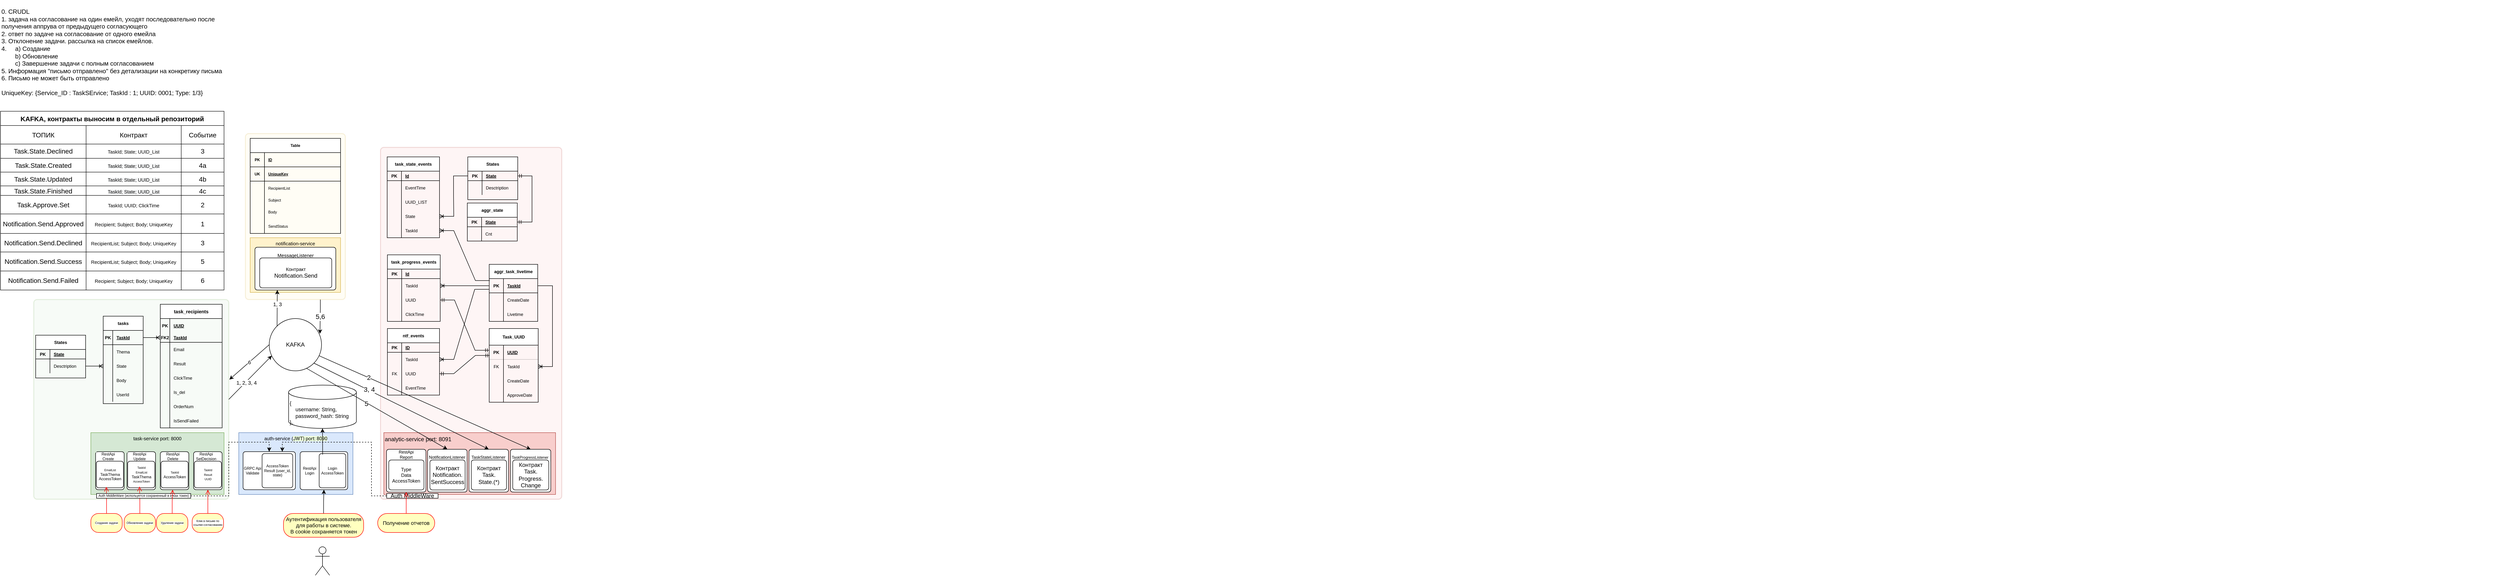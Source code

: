 <mxfile version="18.1.3" type="device"><diagram id="N64dqRQ2qIY_njM66I5B" name="Page-1"><mxGraphModel dx="2012" dy="1898" grid="1" gridSize="10" guides="1" tooltips="1" connect="1" arrows="1" fold="1" page="1" pageScale="1" pageWidth="827" pageHeight="1169" math="0" shadow="0"><root><mxCell id="0"/><mxCell id="1" parent="0"/><mxCell id="zCTjcADnwvFCfltYdRU--32" value="" style="rounded=1;whiteSpace=wrap;html=1;absoluteArcSize=1;arcSize=14;strokeWidth=2;fontSize=9;opacity=20;fillColor=#d5e8d4;strokeColor=#82b366;" parent="1" vertex="1"><mxGeometry x="-70" y="350" width="410" height="420" as="geometry"/></mxCell><mxCell id="zCTjcADnwvFCfltYdRU--195" value="" style="rounded=1;whiteSpace=wrap;html=1;absoluteArcSize=1;arcSize=14;strokeWidth=2;fontSize=9;fillColor=#f8cecc;opacity=20;strokeColor=#b85450;" parent="1" vertex="1"><mxGeometry x="659" y="30" width="381" height="740" as="geometry"/></mxCell><mxCell id="XdkIiR0XkAUUFi1tuxZQ-5" value="task-service port: 8000" style="rounded=0;whiteSpace=wrap;html=1;fillColor=#d5e8d4;strokeColor=#82b366;align=center;verticalAlign=top;fontSize=10;" parent="1" vertex="1"><mxGeometry x="50" y="630" width="280" height="130" as="geometry"/></mxCell><mxCell id="zCTjcADnwvFCfltYdRU--273" value="5,6" style="edgeStyle=orthogonalEdgeStyle;rounded=0;orthogonalLoop=1;jettySize=auto;html=1;fontSize=14;exitX=0.75;exitY=1;exitDx=0;exitDy=0;entryX=0.97;entryY=0.29;entryDx=0;entryDy=0;entryPerimeter=0;" parent="1" source="zCTjcADnwvFCfltYdRU--260" target="XdkIiR0XkAUUFi1tuxZQ-15" edge="1"><mxGeometry relative="1" as="geometry"/></mxCell><mxCell id="zCTjcADnwvFCfltYdRU--260" value="" style="rounded=1;whiteSpace=wrap;html=1;absoluteArcSize=1;arcSize=14;strokeWidth=2;fontSize=8;fillColor=#fff2cc;strokeColor=#d6b656;opacity=20;" parent="1" vertex="1"><mxGeometry x="375" y="1" width="210" height="349" as="geometry"/></mxCell><mxCell id="XdkIiR0XkAUUFi1tuxZQ-2" value="auth-service (&lt;span style=&quot;font-family: Roboto, -apple-system, BlinkMacSystemFont, &amp;quot;Apple Color Emoji&amp;quot;, &amp;quot;Segoe UI&amp;quot;, Oxygen, Ubuntu, Cantarell, &amp;quot;Fira Sans&amp;quot;, &amp;quot;Droid Sans&amp;quot;, &amp;quot;Helvetica Neue&amp;quot;, sans-serif; font-size: 10px; background-color: rgb(238, 255, 222);&quot;&gt;JWT) port: 8090&lt;/span&gt;" style="rounded=0;whiteSpace=wrap;html=1;fillColor=#dae8fc;strokeColor=#6c8ebf;align=center;verticalAlign=top;fontSize=10;" parent="1" vertex="1"><mxGeometry x="361" y="630" width="240" height="130" as="geometry"/></mxCell><mxCell id="XdkIiR0XkAUUFi1tuxZQ-8" value="notification-service" style="rounded=0;whiteSpace=wrap;html=1;fillColor=#fff2cc;strokeColor=#d6b656;verticalAlign=top;fontSize=10;" parent="1" vertex="1"><mxGeometry x="385" y="220" width="190" height="115" as="geometry"/></mxCell><mxCell id="XdkIiR0XkAUUFi1tuxZQ-11" value="analytic-service port: 8091" style="rounded=0;whiteSpace=wrap;html=1;fillColor=#f8cecc;strokeColor=#b85450;align=left;verticalAlign=top;" parent="1" vertex="1"><mxGeometry x="666" y="630" width="361" height="130" as="geometry"/></mxCell><mxCell id="XdkIiR0XkAUUFi1tuxZQ-15" value="KAFKA" style="ellipse;whiteSpace=wrap;html=1;aspect=fixed;points=[[0,0.5,0,0,0],[0.03,0.32,0,0,0],[0.05,0.71,0,0,0],[0.15,0.15,0,0,0],[0.15,0.85,0,0,0],[0.27,0.05,0,0,0],[0.29,0.95,0,0,0],[0.5,0,0,0,0],[0.5,1,0,0,0],[0.71,0.05,0,0,0],[0.71,0.95,0,0,0],[0.85,0.15,0,0,0],[0.85,0.85,0,0,0],[0.95,0.71,0,0,0],[0.97,0.29,0,0,0],[1,0.5,0,0,0]];" parent="1" vertex="1"><mxGeometry x="425" y="390" width="110" height="110" as="geometry"/></mxCell><mxCell id="XdkIiR0XkAUUFi1tuxZQ-18" value="&lt;span style=&quot;font-size: 13px; background-color: initial;&quot;&gt;0. CRUDL&lt;/span&gt;&lt;br style=&quot;font-size: 13px;&quot;&gt;&lt;span style=&quot;font-size: 13px; background-color: initial;&quot;&gt;1. задача на согласование на один емейл, уходят последовательно после получения аппрува от предыдущего согласующего&lt;/span&gt;&lt;br style=&quot;font-size: 13px;&quot;&gt;&lt;span style=&quot;font-size: 13px; background-color: initial;&quot;&gt;2. ответ по задаче на согласование от одного емейла&lt;/span&gt;&lt;br style=&quot;font-size: 13px;&quot;&gt;&lt;span style=&quot;font-size: 13px; background-color: initial;&quot;&gt;3. Отклонение задачи. рассылка на список емейлов.&lt;br style=&quot;font-size: 13px;&quot;&gt;4.&amp;nbsp;&lt;span style=&quot;white-space: pre;&quot;&gt;&#9;&lt;/span&gt;a) Создание&lt;br style=&quot;font-size: 13px;&quot;&gt;&lt;span style=&quot;white-space: pre;&quot;&gt;&#9;&lt;/span&gt;b) Обновление&lt;br style=&quot;font-size: 13px;&quot;&gt;&lt;span style=&quot;white-space: pre;&quot;&gt;&#9;&lt;/span&gt;c) Завершение задачи с полным согласованием&lt;br style=&quot;font-size: 13px;&quot;&gt;5. Информация &quot;письмо отправлено&quot; без детализации на конкретику письма&lt;br style=&quot;font-size: 13px;&quot;&gt;6. Письмо не может быть отправлено&lt;br&gt;&lt;br&gt;UniqueKey: {Service_ID : TaskSErvice; TaskId : 1; UUID: 0001; Type: 1/3}&lt;br style=&quot;font-size: 13px;&quot;&gt;&lt;/span&gt;" style="text;html=1;strokeColor=none;fillColor=none;align=left;verticalAlign=middle;whiteSpace=wrap;rounded=0;fontSize=13;" parent="1" vertex="1"><mxGeometry x="-140" y="-280" width="470" height="220" as="geometry"/></mxCell><mxCell id="XdkIiR0XkAUUFi1tuxZQ-19" value="" style="shape=umlActor;verticalLabelPosition=bottom;verticalAlign=top;html=1;outlineConnect=0;" parent="1" vertex="1"><mxGeometry x="522" y="870" width="30" height="60" as="geometry"/></mxCell><mxCell id="XdkIiR0XkAUUFi1tuxZQ-21" value="&lt;font style=&quot;font-size: 11px;&quot;&gt;&lt;span style=&quot;font-size: 11px;&quot;&gt;{&lt;/span&gt;&lt;br style=&quot;font-size: 11px;&quot;&gt;&lt;span style=&quot;font-size: 11px;&quot;&gt;&amp;nbsp; &amp;nbsp; username: String,&lt;/span&gt;&lt;br style=&quot;font-size: 11px;&quot;&gt;&lt;span style=&quot;font-size: 11px;&quot;&gt;&amp;nbsp; &amp;nbsp; password_hash: String&lt;/span&gt;&lt;br style=&quot;font-size: 11px;&quot;&gt;&lt;span style=&quot;font-size: 11px;&quot;&gt;}&lt;/span&gt;,&amp;nbsp;&lt;/font&gt;&lt;span style=&quot;color: rgba(0, 0, 0, 0); font-family: monospace; font-size: 11px;&quot;&gt;%3CmxGraphModel%3E%3Croot%3E%3CmxCell%20id%3D%220%22%2F%3E%3CmxCell%20id%3D%221%22%20parent%3D%220%22%2F%3E%3CmxCell%20id%3D%222%22%20value%3D%22%7B%26lt%3Bbr%26gt%3B%26amp%3Bnbsp%3B%20%26amp%3Bnbsp%3B%20username%3A%20String%2C%26lt%3Bbr%26gt%3B%26amp%3Bnbsp%3B%20%26amp%3Bnbsp%3B%20password_hash%3A%20String%26lt%3Bbr%26gt%3B%7D%22%20style%3D%22text%3Bhtml%3D1%3BstrokeColor%3Dnone%3BfillColor%3Dnone%3Balign%3Dleft%3BverticalAlign%3Dmiddle%3BwhiteSpace%3Dwrap%3Brounded%3D0%3BfontSize%3D12%3B%22%20vertex%3D%221%22%20parent%3D%221%22%3E%3CmxGeometry%20x%3D%22624%22%20y%3D%22890%22%20width%3D%22166%22%20height%3D%2260%22%20as%3D%22geometry%22%2F%3E%3C%2FmxCell%3E%3C%2Froot%3E%3C%2FmxGraphModel%3E&lt;/span&gt;" style="shape=cylinder3;whiteSpace=wrap;html=1;boundedLbl=1;backgroundOutline=1;size=15;fontSize=11;align=left;" parent="1" vertex="1"><mxGeometry x="465.75" y="530" width="142.5" height="91" as="geometry"/></mxCell><mxCell id="XdkIiR0XkAUUFi1tuxZQ-59" style="edgeStyle=orthogonalEdgeStyle;rounded=0;orthogonalLoop=1;jettySize=auto;html=1;exitX=0.5;exitY=0;exitDx=0;exitDy=0;entryX=0.5;entryY=1;entryDx=0;entryDy=0;fontSize=8;" parent="1" source="XdkIiR0XkAUUFi1tuxZQ-27" target="XdkIiR0XkAUUFi1tuxZQ-51" edge="1"><mxGeometry relative="1" as="geometry"/></mxCell><mxCell id="XdkIiR0XkAUUFi1tuxZQ-27" value="Аутентификация пользователя для работы в системе.&lt;br&gt;В cookie сохраняется токен" style="rounded=1;whiteSpace=wrap;html=1;arcSize=40;fontColor=#000000;fillColor=#ffffc0;strokeColor=#ff0000;fontSize=11;" parent="1" vertex="1"><mxGeometry x="455" y="800" width="168.5" height="50" as="geometry"/></mxCell><mxCell id="XdkIiR0XkAUUFi1tuxZQ-29" value="Получение отчетов" style="rounded=1;whiteSpace=wrap;html=1;arcSize=50;fontColor=#000000;fillColor=#ffffc0;strokeColor=#ff0000;fontSize=11;" parent="1" vertex="1"><mxGeometry x="653" y="800" width="120" height="40" as="geometry"/></mxCell><mxCell id="XdkIiR0XkAUUFi1tuxZQ-51" value="" style="rounded=1;absoluteArcSize=1;html=1;arcSize=10;labelBackgroundColor=#0066CC;fontSize=8;rotation=0;" parent="1" vertex="1"><mxGeometry x="490" y="670" width="100" height="80" as="geometry"/></mxCell><mxCell id="XdkIiR0XkAUUFi1tuxZQ-52" value="RestApi&lt;br&gt;Login" style="html=1;shape=mxgraph.er.anchor;whiteSpace=wrap;labelBackgroundColor=#FFFFFF;fontSize=8;rotation=0;" parent="XdkIiR0XkAUUFi1tuxZQ-51" vertex="1"><mxGeometry width="40" height="80" as="geometry"/></mxCell><mxCell id="XdkIiR0XkAUUFi1tuxZQ-53" value="Login&lt;br&gt;AccessToken" style="rounded=1;absoluteArcSize=1;html=1;arcSize=10;whiteSpace=wrap;points=[];strokeColor=inherit;fillColor=inherit;labelBackgroundColor=#FFFFFF;fontSize=8;rotation=0;" parent="XdkIiR0XkAUUFi1tuxZQ-51" vertex="1"><mxGeometry x="40" y="4" width="56" height="72.0" as="geometry"/></mxCell><mxCell id="XdkIiR0XkAUUFi1tuxZQ-54" value="" style="rounded=1;absoluteArcSize=1;html=1;arcSize=10;labelBackgroundColor=#FFFFFF;fontSize=8;" parent="1" vertex="1"><mxGeometry x="370" y="670" width="110" height="80" as="geometry"/></mxCell><mxCell id="XdkIiR0XkAUUFi1tuxZQ-55" value="GRPC Api&lt;br&gt;Validate" style="html=1;shape=mxgraph.er.anchor;whiteSpace=wrap;labelBackgroundColor=#FFFFFF;fontSize=8;" parent="XdkIiR0XkAUUFi1tuxZQ-54" vertex="1"><mxGeometry width="40" height="80" as="geometry"/></mxCell><mxCell id="XdkIiR0XkAUUFi1tuxZQ-56" value="AccessToken&lt;br&gt;Result {user_id, state}" style="rounded=1;absoluteArcSize=1;html=1;arcSize=10;whiteSpace=wrap;points=[];strokeColor=inherit;fillColor=inherit;labelBackgroundColor=#FFFFFF;fontSize=8;" parent="XdkIiR0XkAUUFi1tuxZQ-54" vertex="1"><mxGeometry x="40" y="4" width="64.5" height="72" as="geometry"/></mxCell><mxCell id="XdkIiR0XkAUUFi1tuxZQ-75" value="Клик в письме по ссылке-согласованию" style="rounded=1;whiteSpace=wrap;html=1;arcSize=40;fontColor=#000000;fillColor=#ffffc0;strokeColor=#ff0000;labelBackgroundColor=#FFFFFF;fontSize=6;" parent="1" vertex="1"><mxGeometry x="263" y="800" width="66" height="40" as="geometry"/></mxCell><mxCell id="XdkIiR0XkAUUFi1tuxZQ-78" value="" style="rounded=1;absoluteArcSize=1;html=1;arcSize=10;labelBackgroundColor=#FFFFFF;fontSize=7;" parent="1" vertex="1"><mxGeometry x="266" y="670" width="60" height="80" as="geometry"/></mxCell><mxCell id="XdkIiR0XkAUUFi1tuxZQ-79" value="RestApi&lt;br&gt;SetDecision" style="html=1;shape=mxgraph.er.anchor;whiteSpace=wrap;labelBackgroundColor=#FFFFFF;fontSize=8;" parent="XdkIiR0XkAUUFi1tuxZQ-78" vertex="1"><mxGeometry width="52.5" height="20" as="geometry"/></mxCell><mxCell id="XdkIiR0XkAUUFi1tuxZQ-80" value="&lt;font style=&quot;&quot;&gt;&lt;span style=&quot;font-size: 6px;&quot;&gt;TaskId&lt;/span&gt;&lt;br&gt;&lt;span style=&quot;font-size: 6px;&quot;&gt;Result&lt;/span&gt;&lt;br&gt;&lt;span style=&quot;font-size: 6px;&quot;&gt;UUID&lt;/span&gt;&lt;br&gt;&lt;/font&gt;" style="rounded=1;absoluteArcSize=1;html=1;arcSize=10;whiteSpace=wrap;points=[];strokeColor=inherit;fillColor=inherit;labelBackgroundColor=#FFFFFF;fontSize=8;" parent="XdkIiR0XkAUUFi1tuxZQ-78" vertex="1"><mxGeometry x="1.5" y="20" width="57" height="56" as="geometry"/></mxCell><mxCell id="XdkIiR0XkAUUFi1tuxZQ-154" style="edgeStyle=orthogonalEdgeStyle;rounded=0;orthogonalLoop=1;jettySize=auto;html=1;exitX=1;exitY=0.5;exitDx=0;exitDy=0;entryX=0.5;entryY=0;entryDx=0;entryDy=0;dashed=1;fontColor=#FF0000;" parent="1" source="g0Blp9eGXOmBhv3KYRgv-26" target="XdkIiR0XkAUUFi1tuxZQ-54" edge="1"><mxGeometry relative="1" as="geometry"><Array as="points"><mxPoint x="340" y="763"/><mxPoint x="340" y="650"/><mxPoint x="425" y="650"/></Array></mxGeometry></mxCell><mxCell id="XdkIiR0XkAUUFi1tuxZQ-81" value="" style="rounded=1;absoluteArcSize=1;html=1;arcSize=10;labelBackgroundColor=#FFFFFF;fontSize=7;" parent="1" vertex="1"><mxGeometry x="196" y="670" width="60" height="80" as="geometry"/></mxCell><mxCell id="XdkIiR0XkAUUFi1tuxZQ-82" value="RestApi&lt;br&gt;Delete" style="html=1;shape=mxgraph.er.anchor;whiteSpace=wrap;labelBackgroundColor=#FFFFFF;fontSize=8;" parent="XdkIiR0XkAUUFi1tuxZQ-81" vertex="1"><mxGeometry width="52.5" height="20" as="geometry"/></mxCell><mxCell id="XdkIiR0XkAUUFi1tuxZQ-83" value="&lt;font style=&quot;&quot;&gt;&lt;span style=&quot;font-size: 6px;&quot;&gt;TaskId&lt;br&gt;&lt;/span&gt;AccessToken&lt;br&gt;&lt;/font&gt;" style="rounded=1;absoluteArcSize=1;html=1;arcSize=10;whiteSpace=wrap;points=[];strokeColor=inherit;fillColor=inherit;labelBackgroundColor=#FFFFFF;fontSize=8;" parent="XdkIiR0XkAUUFi1tuxZQ-81" vertex="1"><mxGeometry x="1.5" y="20" width="57" height="56" as="geometry"/></mxCell><mxCell id="XdkIiR0XkAUUFi1tuxZQ-87" value="" style="rounded=1;absoluteArcSize=1;html=1;arcSize=10;labelBackgroundColor=#FFFFFF;fontSize=7;" parent="1" vertex="1"><mxGeometry x="126" y="670" width="60" height="80" as="geometry"/></mxCell><mxCell id="XdkIiR0XkAUUFi1tuxZQ-88" value="RestApi Update" style="html=1;shape=mxgraph.er.anchor;whiteSpace=wrap;labelBackgroundColor=#FFFFFF;fontSize=8;" parent="XdkIiR0XkAUUFi1tuxZQ-87" vertex="1"><mxGeometry width="52.5" height="20" as="geometry"/></mxCell><mxCell id="XdkIiR0XkAUUFi1tuxZQ-89" value="&lt;font style=&quot;&quot;&gt;&lt;span style=&quot;font-size: 6px;&quot;&gt;TaskId&lt;/span&gt;&lt;br&gt;&lt;span style=&quot;font-size: 6px;&quot;&gt;EmailList&lt;br&gt;&lt;/span&gt;TaskThema&lt;br&gt;&lt;span style=&quot;font-size: 6px;&quot;&gt;AccessToken&lt;/span&gt;&lt;br&gt;&lt;/font&gt;" style="rounded=1;absoluteArcSize=1;html=1;arcSize=10;whiteSpace=wrap;points=[];strokeColor=inherit;fillColor=inherit;labelBackgroundColor=#FFFFFF;fontSize=8;" parent="XdkIiR0XkAUUFi1tuxZQ-87" vertex="1"><mxGeometry x="1.5" y="20" width="57" height="56" as="geometry"/></mxCell><mxCell id="XdkIiR0XkAUUFi1tuxZQ-90" value="" style="rounded=1;absoluteArcSize=1;html=1;arcSize=10;labelBackgroundColor=#FFFFFF;fontSize=7;" parent="1" vertex="1"><mxGeometry x="60" y="670" width="60" height="80" as="geometry"/></mxCell><mxCell id="XdkIiR0XkAUUFi1tuxZQ-91" value="RestApi Create" style="html=1;shape=mxgraph.er.anchor;whiteSpace=wrap;labelBackgroundColor=#FFFFFF;fontSize=8;" parent="XdkIiR0XkAUUFi1tuxZQ-90" vertex="1"><mxGeometry width="52.5" height="20" as="geometry"/></mxCell><mxCell id="XdkIiR0XkAUUFi1tuxZQ-92" value="&lt;font style=&quot;&quot;&gt;&lt;span style=&quot;font-size: 6px;&quot;&gt;EmailList&lt;br&gt;&lt;/span&gt;TaskThema&lt;br&gt;AccessToken&lt;br&gt;&lt;/font&gt;" style="rounded=1;absoluteArcSize=1;html=1;arcSize=10;whiteSpace=wrap;points=[];strokeColor=inherit;fillColor=inherit;labelBackgroundColor=#FFFFFF;fontSize=8;" parent="XdkIiR0XkAUUFi1tuxZQ-90" vertex="1"><mxGeometry x="1.5" y="20" width="57" height="56" as="geometry"/></mxCell><mxCell id="XdkIiR0XkAUUFi1tuxZQ-144" value="Удаление задачи" style="rounded=1;whiteSpace=wrap;html=1;arcSize=40;fontColor=#000000;fillColor=#ffffc0;strokeColor=#ff0000;labelBackgroundColor=#FFFFFF;fontSize=6;" parent="1" vertex="1"><mxGeometry x="188" y="800" width="66" height="40" as="geometry"/></mxCell><mxCell id="XdkIiR0XkAUUFi1tuxZQ-148" value="Обновление задачи" style="rounded=1;whiteSpace=wrap;html=1;arcSize=40;fontColor=#000000;fillColor=#ffffc0;strokeColor=#ff0000;labelBackgroundColor=#FFFFFF;fontSize=6;" parent="1" vertex="1"><mxGeometry x="120" y="800" width="66" height="40" as="geometry"/></mxCell><mxCell id="XdkIiR0XkAUUFi1tuxZQ-149" value="" style="edgeStyle=orthogonalEdgeStyle;html=1;verticalAlign=bottom;endArrow=open;endSize=8;strokeColor=#ff0000;rounded=0;fontSize=6;entryX=0.435;entryY=0.95;entryDx=0;entryDy=0;entryPerimeter=0;" parent="1" source="XdkIiR0XkAUUFi1tuxZQ-148" target="XdkIiR0XkAUUFi1tuxZQ-89" edge="1"><mxGeometry relative="1" as="geometry"><mxPoint x="160" y="770" as="targetPoint"/></mxGeometry></mxCell><mxCell id="XdkIiR0XkAUUFi1tuxZQ-150" value="Создание задачи" style="rounded=1;whiteSpace=wrap;html=1;arcSize=40;fontColor=#000000;fillColor=#ffffc0;strokeColor=#ff0000;labelBackgroundColor=#FFFFFF;fontSize=6;" parent="1" vertex="1"><mxGeometry x="50" y="800" width="66" height="40" as="geometry"/></mxCell><mxCell id="XdkIiR0XkAUUFi1tuxZQ-151" value="" style="edgeStyle=orthogonalEdgeStyle;html=1;verticalAlign=bottom;endArrow=open;endSize=8;strokeColor=#ff0000;rounded=0;fontSize=6;entryX=0.371;entryY=0.962;entryDx=0;entryDy=0;entryPerimeter=0;" parent="1" source="XdkIiR0XkAUUFi1tuxZQ-150" target="XdkIiR0XkAUUFi1tuxZQ-92" edge="1"><mxGeometry relative="1" as="geometry"><mxPoint x="83" y="780" as="targetPoint"/></mxGeometry></mxCell><mxCell id="XdkIiR0XkAUUFi1tuxZQ-167" value="" style="rounded=1;absoluteArcSize=1;html=1;arcSize=10;fontSize=10;fontColor=#FF0000;" parent="1" vertex="1"><mxGeometry x="395" y="240" width="170" height="90" as="geometry"/></mxCell><mxCell id="XdkIiR0XkAUUFi1tuxZQ-168" value="MessageListener" style="html=1;shape=mxgraph.er.anchor;whiteSpace=wrap;fontSize=10;fontColor=#000000;" parent="XdkIiR0XkAUUFi1tuxZQ-167" vertex="1"><mxGeometry x="42.5" y="11.25" width="85" height="11.25" as="geometry"/></mxCell><mxCell id="XdkIiR0XkAUUFi1tuxZQ-169" value="Контракт&lt;br&gt;&lt;span style=&quot;font-size: 12px;&quot;&gt;Notification.Send&lt;/span&gt;" style="rounded=1;absoluteArcSize=1;html=1;arcSize=10;whiteSpace=wrap;points=[];strokeColor=inherit;fillColor=inherit;fontSize=10;fontColor=#000000;" parent="XdkIiR0XkAUUFi1tuxZQ-167" vertex="1"><mxGeometry x="10" y="22.5" width="151.5" height="63" as="geometry"/></mxCell><mxCell id="XdkIiR0XkAUUFi1tuxZQ-174" value="" style="rounded=1;absoluteArcSize=1;html=1;arcSize=10;fontSize=9;fontColor=#FF0000;" parent="1" vertex="1"><mxGeometry x="758" y="665" width="83" height="90" as="geometry"/></mxCell><mxCell id="XdkIiR0XkAUUFi1tuxZQ-175" value="NotificationListener" style="html=1;shape=mxgraph.er.anchor;whiteSpace=wrap;fontSize=9;fontColor=#000000;" parent="XdkIiR0XkAUUFi1tuxZQ-174" vertex="1"><mxGeometry x="20" y="11.25" width="42.25" height="11.25" as="geometry"/></mxCell><mxCell id="XdkIiR0XkAUUFi1tuxZQ-176" value="&lt;span style=&quot;font-size: 12px;&quot;&gt;Контракт&lt;br&gt;Notification.&lt;br&gt;SentSuccess&lt;/span&gt;" style="rounded=1;absoluteArcSize=1;html=1;arcSize=10;whiteSpace=wrap;points=[];strokeColor=inherit;fillColor=inherit;fontSize=10;fontColor=#000000;" parent="XdkIiR0XkAUUFi1tuxZQ-174" vertex="1"><mxGeometry x="4.882" y="22.5" width="73.968" height="63" as="geometry"/></mxCell><mxCell id="XdkIiR0XkAUUFi1tuxZQ-177" value="" style="rounded=1;absoluteArcSize=1;html=1;arcSize=10;fontSize=9;fontColor=#FF0000;" parent="1" vertex="1"><mxGeometry x="845" y="665" width="83" height="90" as="geometry"/></mxCell><mxCell id="XdkIiR0XkAUUFi1tuxZQ-178" value="TaskStateListener" style="html=1;shape=mxgraph.er.anchor;whiteSpace=wrap;fontSize=9;fontColor=#000000;" parent="XdkIiR0XkAUUFi1tuxZQ-177" vertex="1"><mxGeometry x="20" y="11.25" width="42.25" height="11.25" as="geometry"/></mxCell><mxCell id="XdkIiR0XkAUUFi1tuxZQ-179" value="&lt;span style=&quot;font-size: 12px;&quot;&gt;Контракт&lt;br&gt;Task.&lt;br&gt;State.(*)&lt;br&gt;&lt;/span&gt;" style="rounded=1;absoluteArcSize=1;html=1;arcSize=10;whiteSpace=wrap;points=[];strokeColor=inherit;fillColor=inherit;fontSize=10;fontColor=#000000;" parent="XdkIiR0XkAUUFi1tuxZQ-177" vertex="1"><mxGeometry x="4.882" y="22.5" width="73.968" height="63" as="geometry"/></mxCell><mxCell id="XdkIiR0XkAUUFi1tuxZQ-185" style="edgeStyle=orthogonalEdgeStyle;rounded=0;orthogonalLoop=1;jettySize=auto;html=1;fontSize=9;fontColor=#000000;entryX=0.75;entryY=0;entryDx=0;entryDy=0;dashed=1;exitX=0;exitY=0.5;exitDx=0;exitDy=0;" parent="1" source="g0Blp9eGXOmBhv3KYRgv-27" target="XdkIiR0XkAUUFi1tuxZQ-54" edge="1"><mxGeometry relative="1" as="geometry"><Array as="points"><mxPoint x="640" y="763"/><mxPoint x="640" y="650"/><mxPoint x="453" y="650"/></Array></mxGeometry></mxCell><mxCell id="XdkIiR0XkAUUFi1tuxZQ-180" value="" style="rounded=1;absoluteArcSize=1;html=1;arcSize=10;fontSize=9;fontColor=#FF0000;" parent="1" vertex="1"><mxGeometry x="671.5" y="665" width="83" height="90" as="geometry"/></mxCell><mxCell id="XdkIiR0XkAUUFi1tuxZQ-181" value="RestApi Report" style="html=1;shape=mxgraph.er.anchor;whiteSpace=wrap;fontSize=9;fontColor=#000000;" parent="XdkIiR0XkAUUFi1tuxZQ-180" vertex="1"><mxGeometry x="20" width="42.25" height="22.5" as="geometry"/></mxCell><mxCell id="XdkIiR0XkAUUFi1tuxZQ-182" value="Type&lt;br&gt;Data&lt;br&gt;AccessToken" style="rounded=1;absoluteArcSize=1;html=1;arcSize=10;whiteSpace=wrap;points=[];strokeColor=inherit;fillColor=inherit;fontSize=10;fontColor=#000000;" parent="XdkIiR0XkAUUFi1tuxZQ-180" vertex="1"><mxGeometry x="4.882" y="22.5" width="73.968" height="63" as="geometry"/></mxCell><mxCell id="XdkIiR0XkAUUFi1tuxZQ-187" value="" style="endArrow=classic;html=1;rounded=0;entryX=0.05;entryY=0.71;entryDx=0;entryDy=0;entryPerimeter=0;exitX=1;exitY=0.5;exitDx=0;exitDy=0;" parent="1" source="zCTjcADnwvFCfltYdRU--32" target="XdkIiR0XkAUUFi1tuxZQ-15" edge="1"><mxGeometry width="50" height="50" relative="1" as="geometry"><mxPoint x="300" y="630" as="sourcePoint"/><mxPoint x="425.0" y="430.0" as="targetPoint"/></mxGeometry></mxCell><mxCell id="XdkIiR0XkAUUFi1tuxZQ-188" value="1, 2, 3, 4" style="edgeLabel;html=1;align=center;verticalAlign=middle;resizable=0;points=[];fontSize=11;" parent="XdkIiR0XkAUUFi1tuxZQ-187" vertex="1" connectable="0"><mxGeometry x="-0.211" y="-1" relative="1" as="geometry"><mxPoint as="offset"/></mxGeometry></mxCell><mxCell id="zCTjcADnwvFCfltYdRU--14" value="task_recipients" style="shape=table;startSize=30;container=1;collapsible=1;childLayout=tableLayout;fixedRows=1;rowLines=0;fontStyle=1;align=center;resizeLast=1;fontSize=10;" parent="1" vertex="1"><mxGeometry x="196" y="360" width="130" height="260" as="geometry"><mxRectangle x="204" y="450" width="100" height="30" as="alternateBounds"/></mxGeometry></mxCell><mxCell id="zCTjcADnwvFCfltYdRU--15" value="" style="shape=tableRow;horizontal=0;startSize=0;swimlaneHead=0;swimlaneBody=0;fillColor=none;collapsible=0;dropTarget=0;points=[[0,0.5],[1,0.5]];portConstraint=eastwest;top=0;left=0;right=0;bottom=0;fontSize=9;" parent="zCTjcADnwvFCfltYdRU--14" vertex="1"><mxGeometry y="30" width="130" height="30" as="geometry"/></mxCell><mxCell id="zCTjcADnwvFCfltYdRU--16" value="PK" style="shape=partialRectangle;connectable=0;fillColor=none;top=0;left=0;bottom=0;right=0;fontStyle=1;overflow=hidden;fontSize=9;" parent="zCTjcADnwvFCfltYdRU--15" vertex="1"><mxGeometry width="20" height="30" as="geometry"><mxRectangle width="20" height="30" as="alternateBounds"/></mxGeometry></mxCell><mxCell id="zCTjcADnwvFCfltYdRU--17" value="UUID" style="shape=partialRectangle;connectable=0;fillColor=none;top=0;left=0;bottom=0;right=0;align=left;spacingLeft=6;fontStyle=5;overflow=hidden;fontSize=9;" parent="zCTjcADnwvFCfltYdRU--15" vertex="1"><mxGeometry x="20" width="110" height="30" as="geometry"><mxRectangle width="110" height="30" as="alternateBounds"/></mxGeometry></mxCell><mxCell id="zCTjcADnwvFCfltYdRU--18" value="" style="shape=tableRow;horizontal=0;startSize=0;swimlaneHead=0;swimlaneBody=0;fillColor=none;collapsible=0;dropTarget=0;points=[[0,0.5],[1,0.5]];portConstraint=eastwest;top=0;left=0;right=0;bottom=1;fontSize=9;" parent="zCTjcADnwvFCfltYdRU--14" vertex="1"><mxGeometry y="60" width="130" height="20" as="geometry"/></mxCell><mxCell id="zCTjcADnwvFCfltYdRU--19" value="FK2" style="shape=partialRectangle;connectable=0;fillColor=none;top=0;left=0;bottom=0;right=0;fontStyle=1;overflow=hidden;fontSize=9;" parent="zCTjcADnwvFCfltYdRU--18" vertex="1"><mxGeometry width="20" height="20" as="geometry"><mxRectangle width="20" height="20" as="alternateBounds"/></mxGeometry></mxCell><mxCell id="zCTjcADnwvFCfltYdRU--20" value="TaskId" style="shape=partialRectangle;connectable=0;fillColor=none;top=0;left=0;bottom=0;right=0;align=left;spacingLeft=6;fontStyle=5;overflow=hidden;fontSize=9;" parent="zCTjcADnwvFCfltYdRU--18" vertex="1"><mxGeometry x="20" width="110" height="20" as="geometry"><mxRectangle width="110" height="20" as="alternateBounds"/></mxGeometry></mxCell><mxCell id="zCTjcADnwvFCfltYdRU--21" value="" style="shape=tableRow;horizontal=0;startSize=0;swimlaneHead=0;swimlaneBody=0;fillColor=none;collapsible=0;dropTarget=0;points=[[0,0.5],[1,0.5]];portConstraint=eastwest;top=0;left=0;right=0;bottom=0;fontSize=9;" parent="zCTjcADnwvFCfltYdRU--14" vertex="1"><mxGeometry y="80" width="130" height="30" as="geometry"/></mxCell><mxCell id="zCTjcADnwvFCfltYdRU--22" value="" style="shape=partialRectangle;connectable=0;fillColor=none;top=0;left=0;bottom=0;right=0;editable=1;overflow=hidden;fontSize=9;" parent="zCTjcADnwvFCfltYdRU--21" vertex="1"><mxGeometry width="20" height="30" as="geometry"><mxRectangle width="20" height="30" as="alternateBounds"/></mxGeometry></mxCell><mxCell id="zCTjcADnwvFCfltYdRU--23" value="Email" style="shape=partialRectangle;connectable=0;fillColor=none;top=0;left=0;bottom=0;right=0;align=left;spacingLeft=6;overflow=hidden;fontSize=9;" parent="zCTjcADnwvFCfltYdRU--21" vertex="1"><mxGeometry x="20" width="110" height="30" as="geometry"><mxRectangle width="110" height="30" as="alternateBounds"/></mxGeometry></mxCell><mxCell id="zCTjcADnwvFCfltYdRU--24" value="" style="shape=tableRow;horizontal=0;startSize=0;swimlaneHead=0;swimlaneBody=0;fillColor=none;collapsible=0;dropTarget=0;points=[[0,0.5],[1,0.5]];portConstraint=eastwest;top=0;left=0;right=0;bottom=0;" parent="zCTjcADnwvFCfltYdRU--14" vertex="1"><mxGeometry y="110" width="130" height="30" as="geometry"/></mxCell><mxCell id="zCTjcADnwvFCfltYdRU--25" value="" style="shape=partialRectangle;connectable=0;fillColor=none;top=0;left=0;bottom=0;right=0;editable=1;overflow=hidden;" parent="zCTjcADnwvFCfltYdRU--24" vertex="1"><mxGeometry width="20" height="30" as="geometry"><mxRectangle width="20" height="30" as="alternateBounds"/></mxGeometry></mxCell><mxCell id="zCTjcADnwvFCfltYdRU--26" value="Result" style="shape=partialRectangle;connectable=0;fillColor=none;top=0;left=0;bottom=0;right=0;align=left;spacingLeft=6;overflow=hidden;fontSize=9;" parent="zCTjcADnwvFCfltYdRU--24" vertex="1"><mxGeometry x="20" width="110" height="30" as="geometry"><mxRectangle width="110" height="30" as="alternateBounds"/></mxGeometry></mxCell><mxCell id="zCTjcADnwvFCfltYdRU--224" style="shape=tableRow;horizontal=0;startSize=0;swimlaneHead=0;swimlaneBody=0;fillColor=none;collapsible=0;dropTarget=0;points=[[0,0.5],[1,0.5]];portConstraint=eastwest;top=0;left=0;right=0;bottom=0;" parent="zCTjcADnwvFCfltYdRU--14" vertex="1"><mxGeometry y="140" width="130" height="30" as="geometry"/></mxCell><mxCell id="zCTjcADnwvFCfltYdRU--225" style="shape=partialRectangle;connectable=0;fillColor=none;top=0;left=0;bottom=0;right=0;editable=1;overflow=hidden;" parent="zCTjcADnwvFCfltYdRU--224" vertex="1"><mxGeometry width="20" height="30" as="geometry"><mxRectangle width="20" height="30" as="alternateBounds"/></mxGeometry></mxCell><mxCell id="zCTjcADnwvFCfltYdRU--226" value="ClickTime" style="shape=partialRectangle;connectable=0;fillColor=none;top=0;left=0;bottom=0;right=0;align=left;spacingLeft=6;overflow=hidden;fontSize=9;" parent="zCTjcADnwvFCfltYdRU--224" vertex="1"><mxGeometry x="20" width="110" height="30" as="geometry"><mxRectangle width="110" height="30" as="alternateBounds"/></mxGeometry></mxCell><mxCell id="g0Blp9eGXOmBhv3KYRgv-10" style="shape=tableRow;horizontal=0;startSize=0;swimlaneHead=0;swimlaneBody=0;fillColor=none;collapsible=0;dropTarget=0;points=[[0,0.5],[1,0.5]];portConstraint=eastwest;top=0;left=0;right=0;bottom=0;" parent="zCTjcADnwvFCfltYdRU--14" vertex="1"><mxGeometry y="170" width="130" height="30" as="geometry"/></mxCell><mxCell id="g0Blp9eGXOmBhv3KYRgv-11" style="shape=partialRectangle;connectable=0;fillColor=none;top=0;left=0;bottom=0;right=0;editable=1;overflow=hidden;" parent="g0Blp9eGXOmBhv3KYRgv-10" vertex="1"><mxGeometry width="20" height="30" as="geometry"><mxRectangle width="20" height="30" as="alternateBounds"/></mxGeometry></mxCell><mxCell id="g0Blp9eGXOmBhv3KYRgv-12" value="Is_del" style="shape=partialRectangle;connectable=0;fillColor=none;top=0;left=0;bottom=0;right=0;align=left;spacingLeft=6;overflow=hidden;fontSize=9;" parent="g0Blp9eGXOmBhv3KYRgv-10" vertex="1"><mxGeometry x="20" width="110" height="30" as="geometry"><mxRectangle width="110" height="30" as="alternateBounds"/></mxGeometry></mxCell><mxCell id="g0Blp9eGXOmBhv3KYRgv-13" style="shape=tableRow;horizontal=0;startSize=0;swimlaneHead=0;swimlaneBody=0;fillColor=none;collapsible=0;dropTarget=0;points=[[0,0.5],[1,0.5]];portConstraint=eastwest;top=0;left=0;right=0;bottom=0;" parent="zCTjcADnwvFCfltYdRU--14" vertex="1"><mxGeometry y="200" width="130" height="30" as="geometry"/></mxCell><mxCell id="g0Blp9eGXOmBhv3KYRgv-14" style="shape=partialRectangle;connectable=0;fillColor=none;top=0;left=0;bottom=0;right=0;editable=1;overflow=hidden;" parent="g0Blp9eGXOmBhv3KYRgv-13" vertex="1"><mxGeometry width="20" height="30" as="geometry"><mxRectangle width="20" height="30" as="alternateBounds"/></mxGeometry></mxCell><mxCell id="g0Blp9eGXOmBhv3KYRgv-15" value="OrderNum" style="shape=partialRectangle;connectable=0;fillColor=none;top=0;left=0;bottom=0;right=0;align=left;spacingLeft=6;overflow=hidden;fontSize=9;" parent="g0Blp9eGXOmBhv3KYRgv-13" vertex="1"><mxGeometry x="20" width="110" height="30" as="geometry"><mxRectangle width="110" height="30" as="alternateBounds"/></mxGeometry></mxCell><mxCell id="g0Blp9eGXOmBhv3KYRgv-21" style="shape=tableRow;horizontal=0;startSize=0;swimlaneHead=0;swimlaneBody=0;fillColor=none;collapsible=0;dropTarget=0;points=[[0,0.5],[1,0.5]];portConstraint=eastwest;top=0;left=0;right=0;bottom=0;" parent="zCTjcADnwvFCfltYdRU--14" vertex="1"><mxGeometry y="230" width="130" height="30" as="geometry"/></mxCell><mxCell id="g0Blp9eGXOmBhv3KYRgv-22" style="shape=partialRectangle;connectable=0;fillColor=none;top=0;left=0;bottom=0;right=0;editable=1;overflow=hidden;" parent="g0Blp9eGXOmBhv3KYRgv-21" vertex="1"><mxGeometry width="20" height="30" as="geometry"><mxRectangle width="20" height="30" as="alternateBounds"/></mxGeometry></mxCell><mxCell id="g0Blp9eGXOmBhv3KYRgv-23" value="IsSendFailed" style="shape=partialRectangle;connectable=0;fillColor=none;top=0;left=0;bottom=0;right=0;align=left;spacingLeft=6;overflow=hidden;fontSize=9;" parent="g0Blp9eGXOmBhv3KYRgv-21" vertex="1"><mxGeometry x="20" width="110" height="30" as="geometry"><mxRectangle width="110" height="30" as="alternateBounds"/></mxGeometry></mxCell><mxCell id="zCTjcADnwvFCfltYdRU--30" value="" style="edgeStyle=entityRelationEdgeStyle;fontSize=9;html=1;endArrow=ERoneToMany;rounded=0;entryX=0;entryY=0.5;entryDx=0;entryDy=0;exitX=1;exitY=0.5;exitDx=0;exitDy=0;" parent="1" source="zCTjcADnwvFCfltYdRU--2" target="zCTjcADnwvFCfltYdRU--18" edge="1"><mxGeometry width="100" height="100" relative="1" as="geometry"><mxPoint x="260" y="630" as="sourcePoint"/><mxPoint x="360" y="530" as="targetPoint"/></mxGeometry></mxCell><mxCell id="zCTjcADnwvFCfltYdRU--1" value="tasks" style="shape=table;startSize=30;container=1;collapsible=1;childLayout=tableLayout;fixedRows=1;rowLines=0;fontStyle=1;align=center;resizeLast=1;fontSize=9;" parent="1" vertex="1"><mxGeometry x="76" y="385" width="84" height="184" as="geometry"/></mxCell><mxCell id="zCTjcADnwvFCfltYdRU--2" value="" style="shape=tableRow;horizontal=0;startSize=0;swimlaneHead=0;swimlaneBody=0;fillColor=none;collapsible=0;dropTarget=0;points=[[0,0.5],[1,0.5]];portConstraint=eastwest;top=0;left=0;right=0;bottom=1;fontSize=9;" parent="zCTjcADnwvFCfltYdRU--1" vertex="1"><mxGeometry y="30" width="84" height="30" as="geometry"/></mxCell><mxCell id="zCTjcADnwvFCfltYdRU--3" value="PK" style="shape=partialRectangle;connectable=0;fillColor=none;top=0;left=0;bottom=0;right=0;fontStyle=1;overflow=hidden;fontSize=9;" parent="zCTjcADnwvFCfltYdRU--2" vertex="1"><mxGeometry width="20" height="30" as="geometry"><mxRectangle width="20" height="30" as="alternateBounds"/></mxGeometry></mxCell><mxCell id="zCTjcADnwvFCfltYdRU--4" value="TaskId" style="shape=partialRectangle;connectable=0;fillColor=none;top=0;left=0;bottom=0;right=0;align=left;spacingLeft=6;fontStyle=5;overflow=hidden;fontSize=9;" parent="zCTjcADnwvFCfltYdRU--2" vertex="1"><mxGeometry x="20" width="64" height="30" as="geometry"><mxRectangle width="64" height="30" as="alternateBounds"/></mxGeometry></mxCell><mxCell id="zCTjcADnwvFCfltYdRU--5" value="" style="shape=tableRow;horizontal=0;startSize=0;swimlaneHead=0;swimlaneBody=0;fillColor=none;collapsible=0;dropTarget=0;points=[[0,0.5],[1,0.5]];portConstraint=eastwest;top=0;left=0;right=0;bottom=0;fontSize=9;" parent="zCTjcADnwvFCfltYdRU--1" vertex="1"><mxGeometry y="60" width="84" height="30" as="geometry"/></mxCell><mxCell id="zCTjcADnwvFCfltYdRU--6" value="" style="shape=partialRectangle;connectable=0;fillColor=none;top=0;left=0;bottom=0;right=0;editable=1;overflow=hidden;fontSize=9;" parent="zCTjcADnwvFCfltYdRU--5" vertex="1"><mxGeometry width="20" height="30" as="geometry"><mxRectangle width="20" height="30" as="alternateBounds"/></mxGeometry></mxCell><mxCell id="zCTjcADnwvFCfltYdRU--7" value="Thema" style="shape=partialRectangle;connectable=0;fillColor=none;top=0;left=0;bottom=0;right=0;align=left;spacingLeft=6;overflow=hidden;fontSize=9;" parent="zCTjcADnwvFCfltYdRU--5" vertex="1"><mxGeometry x="20" width="64" height="30" as="geometry"><mxRectangle width="64" height="30" as="alternateBounds"/></mxGeometry></mxCell><mxCell id="zCTjcADnwvFCfltYdRU--8" value="" style="shape=tableRow;horizontal=0;startSize=0;swimlaneHead=0;swimlaneBody=0;fillColor=none;collapsible=0;dropTarget=0;points=[[0,0.5],[1,0.5]];portConstraint=eastwest;top=0;left=0;right=0;bottom=0;fontSize=9;" parent="zCTjcADnwvFCfltYdRU--1" vertex="1"><mxGeometry y="90" width="84" height="30" as="geometry"/></mxCell><mxCell id="zCTjcADnwvFCfltYdRU--9" value="" style="shape=partialRectangle;connectable=0;fillColor=none;top=0;left=0;bottom=0;right=0;editable=1;overflow=hidden;fontSize=9;" parent="zCTjcADnwvFCfltYdRU--8" vertex="1"><mxGeometry width="20" height="30" as="geometry"><mxRectangle width="20" height="30" as="alternateBounds"/></mxGeometry></mxCell><mxCell id="zCTjcADnwvFCfltYdRU--10" value="State" style="shape=partialRectangle;connectable=0;fillColor=none;top=0;left=0;bottom=0;right=0;align=left;spacingLeft=6;overflow=hidden;fontSize=9;" parent="zCTjcADnwvFCfltYdRU--8" vertex="1"><mxGeometry x="20" width="64" height="30" as="geometry"><mxRectangle width="64" height="30" as="alternateBounds"/></mxGeometry></mxCell><mxCell id="g0Blp9eGXOmBhv3KYRgv-7" value="" style="shape=tableRow;horizontal=0;startSize=0;swimlaneHead=0;swimlaneBody=0;fillColor=none;collapsible=0;dropTarget=0;points=[[0,0.5],[1,0.5]];portConstraint=eastwest;top=0;left=0;right=0;bottom=0;fontSize=9;" parent="zCTjcADnwvFCfltYdRU--1" vertex="1"><mxGeometry y="120" width="84" height="30" as="geometry"/></mxCell><mxCell id="g0Blp9eGXOmBhv3KYRgv-8" value="" style="shape=partialRectangle;connectable=0;fillColor=none;top=0;left=0;bottom=0;right=0;editable=1;overflow=hidden;fontSize=9;" parent="g0Blp9eGXOmBhv3KYRgv-7" vertex="1"><mxGeometry width="20" height="30" as="geometry"><mxRectangle width="20" height="30" as="alternateBounds"/></mxGeometry></mxCell><mxCell id="g0Blp9eGXOmBhv3KYRgv-9" value="Body" style="shape=partialRectangle;connectable=0;fillColor=none;top=0;left=0;bottom=0;right=0;align=left;spacingLeft=6;overflow=hidden;fontSize=9;" parent="g0Blp9eGXOmBhv3KYRgv-7" vertex="1"><mxGeometry x="20" width="64" height="30" as="geometry"><mxRectangle width="64" height="30" as="alternateBounds"/></mxGeometry></mxCell><mxCell id="g0Blp9eGXOmBhv3KYRgv-28" value="" style="shape=tableRow;horizontal=0;startSize=0;swimlaneHead=0;swimlaneBody=0;fillColor=none;collapsible=0;dropTarget=0;points=[[0,0.5],[1,0.5]];portConstraint=eastwest;top=0;left=0;right=0;bottom=0;fontSize=9;" parent="zCTjcADnwvFCfltYdRU--1" vertex="1"><mxGeometry y="150" width="84" height="30" as="geometry"/></mxCell><mxCell id="g0Blp9eGXOmBhv3KYRgv-29" value="" style="shape=partialRectangle;connectable=0;fillColor=none;top=0;left=0;bottom=0;right=0;editable=1;overflow=hidden;fontSize=9;" parent="g0Blp9eGXOmBhv3KYRgv-28" vertex="1"><mxGeometry width="20" height="30" as="geometry"><mxRectangle width="20" height="30" as="alternateBounds"/></mxGeometry></mxCell><mxCell id="g0Blp9eGXOmBhv3KYRgv-30" value="UserId" style="shape=partialRectangle;connectable=0;fillColor=none;top=0;left=0;bottom=0;right=0;align=left;spacingLeft=6;overflow=hidden;fontSize=9;" parent="g0Blp9eGXOmBhv3KYRgv-28" vertex="1"><mxGeometry x="20" width="64" height="30" as="geometry"><mxRectangle width="64" height="30" as="alternateBounds"/></mxGeometry></mxCell><mxCell id="zCTjcADnwvFCfltYdRU--60" value="" style="shape=tableRow;horizontal=0;startSize=0;swimlaneHead=0;swimlaneBody=0;fillColor=none;collapsible=0;dropTarget=0;points=[[0,0.5],[1,0.5]];portConstraint=eastwest;top=0;left=0;right=0;bottom=0;fontSize=9;" parent="1" vertex="1"><mxGeometry x="656" y="530" width="120" height="30" as="geometry"/></mxCell><mxCell id="zCTjcADnwvFCfltYdRU--61" value="" style="shape=partialRectangle;connectable=0;fillColor=none;top=0;left=0;bottom=0;right=0;editable=1;overflow=hidden;fontSize=9;" parent="zCTjcADnwvFCfltYdRU--60" vertex="1"><mxGeometry x="7" width="20" height="30" as="geometry"><mxRectangle width="20" height="30" as="alternateBounds"/></mxGeometry></mxCell><mxCell id="zCTjcADnwvFCfltYdRU--63" value="" style="shape=tableRow;horizontal=0;startSize=0;swimlaneHead=0;swimlaneBody=0;fillColor=none;collapsible=0;dropTarget=0;points=[[0,0.5],[1,0.5]];portConstraint=eastwest;top=0;left=0;right=0;bottom=0;fontSize=9;" parent="1" vertex="1"><mxGeometry x="656" y="560" width="120" height="30" as="geometry"/></mxCell><mxCell id="zCTjcADnwvFCfltYdRU--64" value="" style="shape=partialRectangle;connectable=0;fillColor=none;top=0;left=0;bottom=0;right=0;editable=1;overflow=hidden;fontSize=9;" parent="zCTjcADnwvFCfltYdRU--63" vertex="1"><mxGeometry width="20" height="30" as="geometry"><mxRectangle width="20" height="30" as="alternateBounds"/></mxGeometry></mxCell><mxCell id="zCTjcADnwvFCfltYdRU--66" value="task_state_events" style="shape=table;startSize=30;container=1;collapsible=1;childLayout=tableLayout;fixedRows=1;rowLines=0;fontStyle=1;align=center;resizeLast=1;fontSize=9;" parent="1" vertex="1"><mxGeometry x="673" y="50" width="110" height="170" as="geometry"/></mxCell><mxCell id="zCTjcADnwvFCfltYdRU--67" value="" style="shape=tableRow;horizontal=0;startSize=0;swimlaneHead=0;swimlaneBody=0;fillColor=none;collapsible=0;dropTarget=0;points=[[0,0.5],[1,0.5]];portConstraint=eastwest;top=0;left=0;right=0;bottom=1;fontSize=9;" parent="zCTjcADnwvFCfltYdRU--66" vertex="1"><mxGeometry y="30" width="110" height="20" as="geometry"/></mxCell><mxCell id="zCTjcADnwvFCfltYdRU--68" value="PK" style="shape=partialRectangle;connectable=0;fillColor=none;top=0;left=0;bottom=0;right=0;fontStyle=1;overflow=hidden;fontSize=9;" parent="zCTjcADnwvFCfltYdRU--67" vertex="1"><mxGeometry width="30" height="20" as="geometry"><mxRectangle width="30" height="20" as="alternateBounds"/></mxGeometry></mxCell><mxCell id="zCTjcADnwvFCfltYdRU--69" value="Id" style="shape=partialRectangle;connectable=0;fillColor=none;top=0;left=0;bottom=0;right=0;align=left;spacingLeft=6;fontStyle=5;overflow=hidden;fontSize=9;" parent="zCTjcADnwvFCfltYdRU--67" vertex="1"><mxGeometry x="30" width="80" height="20" as="geometry"><mxRectangle width="80" height="20" as="alternateBounds"/></mxGeometry></mxCell><mxCell id="zCTjcADnwvFCfltYdRU--76" value="" style="shape=tableRow;horizontal=0;startSize=0;swimlaneHead=0;swimlaneBody=0;fillColor=none;collapsible=0;dropTarget=0;points=[[0,0.5],[1,0.5]];portConstraint=eastwest;top=0;left=0;right=0;bottom=0;fontSize=9;" parent="zCTjcADnwvFCfltYdRU--66" vertex="1"><mxGeometry y="50" width="110" height="30" as="geometry"/></mxCell><mxCell id="zCTjcADnwvFCfltYdRU--77" value="" style="shape=partialRectangle;connectable=0;fillColor=none;top=0;left=0;bottom=0;right=0;editable=1;overflow=hidden;fontSize=9;" parent="zCTjcADnwvFCfltYdRU--76" vertex="1"><mxGeometry width="30" height="30" as="geometry"><mxRectangle width="30" height="30" as="alternateBounds"/></mxGeometry></mxCell><mxCell id="zCTjcADnwvFCfltYdRU--78" value="EventTime" style="shape=partialRectangle;connectable=0;fillColor=none;top=0;left=0;bottom=0;right=0;align=left;spacingLeft=6;overflow=hidden;fontSize=9;" parent="zCTjcADnwvFCfltYdRU--76" vertex="1"><mxGeometry x="30" width="80" height="30" as="geometry"><mxRectangle width="80" height="30" as="alternateBounds"/></mxGeometry></mxCell><mxCell id="zCTjcADnwvFCfltYdRU--196" style="shape=tableRow;horizontal=0;startSize=0;swimlaneHead=0;swimlaneBody=0;fillColor=none;collapsible=0;dropTarget=0;points=[[0,0.5],[1,0.5]];portConstraint=eastwest;top=0;left=0;right=0;bottom=0;fontSize=9;" parent="zCTjcADnwvFCfltYdRU--66" vertex="1"><mxGeometry y="80" width="110" height="30" as="geometry"/></mxCell><mxCell id="zCTjcADnwvFCfltYdRU--197" style="shape=partialRectangle;connectable=0;fillColor=none;top=0;left=0;bottom=0;right=0;editable=1;overflow=hidden;fontSize=9;" parent="zCTjcADnwvFCfltYdRU--196" vertex="1"><mxGeometry width="30" height="30" as="geometry"><mxRectangle width="30" height="30" as="alternateBounds"/></mxGeometry></mxCell><mxCell id="zCTjcADnwvFCfltYdRU--198" value="UUID_LIST" style="shape=partialRectangle;connectable=0;fillColor=none;top=0;left=0;bottom=0;right=0;align=left;spacingLeft=6;overflow=hidden;fontSize=9;" parent="zCTjcADnwvFCfltYdRU--196" vertex="1"><mxGeometry x="30" width="80" height="30" as="geometry"><mxRectangle width="80" height="30" as="alternateBounds"/></mxGeometry></mxCell><mxCell id="zCTjcADnwvFCfltYdRU--73" value="" style="shape=tableRow;horizontal=0;startSize=0;swimlaneHead=0;swimlaneBody=0;fillColor=none;collapsible=0;dropTarget=0;points=[[0,0.5],[1,0.5]];portConstraint=eastwest;top=0;left=0;right=0;bottom=0;fontSize=9;" parent="zCTjcADnwvFCfltYdRU--66" vertex="1"><mxGeometry y="110" width="110" height="30" as="geometry"/></mxCell><mxCell id="zCTjcADnwvFCfltYdRU--74" value="" style="shape=partialRectangle;connectable=0;fillColor=none;top=0;left=0;bottom=0;right=0;editable=1;overflow=hidden;fontSize=9;" parent="zCTjcADnwvFCfltYdRU--73" vertex="1"><mxGeometry width="30" height="30" as="geometry"><mxRectangle width="30" height="30" as="alternateBounds"/></mxGeometry></mxCell><mxCell id="zCTjcADnwvFCfltYdRU--75" value="State" style="shape=partialRectangle;connectable=0;fillColor=none;top=0;left=0;bottom=0;right=0;align=left;spacingLeft=6;overflow=hidden;fontSize=9;" parent="zCTjcADnwvFCfltYdRU--73" vertex="1"><mxGeometry x="30" width="80" height="30" as="geometry"><mxRectangle width="80" height="30" as="alternateBounds"/></mxGeometry></mxCell><mxCell id="zCTjcADnwvFCfltYdRU--70" value="" style="shape=tableRow;horizontal=0;startSize=0;swimlaneHead=0;swimlaneBody=0;fillColor=none;collapsible=0;dropTarget=0;points=[[0,0.5],[1,0.5]];portConstraint=eastwest;top=0;left=0;right=0;bottom=0;fontSize=9;" parent="zCTjcADnwvFCfltYdRU--66" vertex="1"><mxGeometry y="140" width="110" height="30" as="geometry"/></mxCell><mxCell id="zCTjcADnwvFCfltYdRU--71" value="" style="shape=partialRectangle;connectable=0;fillColor=none;top=0;left=0;bottom=0;right=0;editable=1;overflow=hidden;fontSize=9;" parent="zCTjcADnwvFCfltYdRU--70" vertex="1"><mxGeometry width="30" height="30" as="geometry"><mxRectangle width="30" height="30" as="alternateBounds"/></mxGeometry></mxCell><mxCell id="zCTjcADnwvFCfltYdRU--72" value="TaskId" style="shape=partialRectangle;connectable=0;fillColor=none;top=0;left=0;bottom=0;right=0;align=left;spacingLeft=6;overflow=hidden;fontSize=9;" parent="zCTjcADnwvFCfltYdRU--70" vertex="1"><mxGeometry x="30" width="80" height="30" as="geometry"><mxRectangle width="80" height="30" as="alternateBounds"/></mxGeometry></mxCell><mxCell id="zCTjcADnwvFCfltYdRU--105" value="ntf_events" style="shape=table;startSize=30;container=1;collapsible=1;childLayout=tableLayout;fixedRows=1;rowLines=0;fontStyle=1;align=center;resizeLast=1;fontSize=9;" parent="1" vertex="1"><mxGeometry x="673.5" y="411" width="109.5" height="140" as="geometry"><mxRectangle x="740" y="320" width="110" height="30" as="alternateBounds"/></mxGeometry></mxCell><mxCell id="zCTjcADnwvFCfltYdRU--106" value="" style="shape=tableRow;horizontal=0;startSize=0;swimlaneHead=0;swimlaneBody=0;fillColor=none;collapsible=0;dropTarget=0;points=[[0,0.5],[1,0.5]];portConstraint=eastwest;top=0;left=0;right=0;bottom=1;fontSize=9;" parent="zCTjcADnwvFCfltYdRU--105" vertex="1"><mxGeometry y="30" width="109.5" height="20" as="geometry"/></mxCell><mxCell id="zCTjcADnwvFCfltYdRU--107" value="PK" style="shape=partialRectangle;connectable=0;fillColor=none;top=0;left=0;bottom=0;right=0;fontStyle=1;overflow=hidden;fontSize=9;" parent="zCTjcADnwvFCfltYdRU--106" vertex="1"><mxGeometry width="30" height="20" as="geometry"><mxRectangle width="30" height="20" as="alternateBounds"/></mxGeometry></mxCell><mxCell id="zCTjcADnwvFCfltYdRU--108" value="ID" style="shape=partialRectangle;connectable=0;fillColor=none;top=0;left=0;bottom=0;right=0;align=left;spacingLeft=6;fontStyle=5;overflow=hidden;fontSize=9;" parent="zCTjcADnwvFCfltYdRU--106" vertex="1"><mxGeometry x="30" width="79.5" height="20" as="geometry"><mxRectangle width="79.5" height="20" as="alternateBounds"/></mxGeometry></mxCell><mxCell id="zCTjcADnwvFCfltYdRU--109" value="" style="shape=tableRow;horizontal=0;startSize=0;swimlaneHead=0;swimlaneBody=0;fillColor=none;collapsible=0;dropTarget=0;points=[[0,0.5],[1,0.5]];portConstraint=eastwest;top=0;left=0;right=0;bottom=0;fontSize=9;" parent="zCTjcADnwvFCfltYdRU--105" vertex="1"><mxGeometry y="50" width="109.5" height="30" as="geometry"/></mxCell><mxCell id="zCTjcADnwvFCfltYdRU--110" value="" style="shape=partialRectangle;connectable=0;fillColor=none;top=0;left=0;bottom=0;right=0;editable=1;overflow=hidden;fontSize=9;" parent="zCTjcADnwvFCfltYdRU--109" vertex="1"><mxGeometry width="30" height="30" as="geometry"><mxRectangle width="30" height="30" as="alternateBounds"/></mxGeometry></mxCell><mxCell id="zCTjcADnwvFCfltYdRU--111" value="TaskId" style="shape=partialRectangle;connectable=0;fillColor=none;top=0;left=0;bottom=0;right=0;align=left;spacingLeft=6;overflow=hidden;fontSize=9;" parent="zCTjcADnwvFCfltYdRU--109" vertex="1"><mxGeometry x="30" width="79.5" height="30" as="geometry"><mxRectangle width="79.5" height="30" as="alternateBounds"/></mxGeometry></mxCell><mxCell id="zCTjcADnwvFCfltYdRU--137" style="shape=tableRow;horizontal=0;startSize=0;swimlaneHead=0;swimlaneBody=0;fillColor=none;collapsible=0;dropTarget=0;points=[[0,0.5],[1,0.5]];portConstraint=eastwest;top=0;left=0;right=0;bottom=0;fontSize=9;" parent="zCTjcADnwvFCfltYdRU--105" vertex="1"><mxGeometry y="80" width="109.5" height="30" as="geometry"/></mxCell><mxCell id="zCTjcADnwvFCfltYdRU--138" value="FK" style="shape=partialRectangle;connectable=0;fillColor=none;top=0;left=0;bottom=0;right=0;editable=1;overflow=hidden;fontSize=9;" parent="zCTjcADnwvFCfltYdRU--137" vertex="1"><mxGeometry width="30" height="30" as="geometry"><mxRectangle width="30" height="30" as="alternateBounds"/></mxGeometry></mxCell><mxCell id="zCTjcADnwvFCfltYdRU--139" value="UUID" style="shape=partialRectangle;connectable=0;fillColor=none;top=0;left=0;bottom=0;right=0;align=left;spacingLeft=6;overflow=hidden;fontSize=9;" parent="zCTjcADnwvFCfltYdRU--137" vertex="1"><mxGeometry x="30" width="79.5" height="30" as="geometry"><mxRectangle width="79.5" height="30" as="alternateBounds"/></mxGeometry></mxCell><mxCell id="zCTjcADnwvFCfltYdRU--118" style="shape=tableRow;horizontal=0;startSize=0;swimlaneHead=0;swimlaneBody=0;fillColor=none;collapsible=0;dropTarget=0;points=[[0,0.5],[1,0.5]];portConstraint=eastwest;top=0;left=0;right=0;bottom=0;fontSize=9;" parent="zCTjcADnwvFCfltYdRU--105" vertex="1"><mxGeometry y="110" width="109.5" height="30" as="geometry"/></mxCell><mxCell id="zCTjcADnwvFCfltYdRU--119" style="shape=partialRectangle;connectable=0;fillColor=none;top=0;left=0;bottom=0;right=0;editable=1;overflow=hidden;fontSize=9;" parent="zCTjcADnwvFCfltYdRU--118" vertex="1"><mxGeometry width="30" height="30" as="geometry"><mxRectangle width="30" height="30" as="alternateBounds"/></mxGeometry></mxCell><mxCell id="zCTjcADnwvFCfltYdRU--120" value="EventTime" style="shape=partialRectangle;connectable=0;fillColor=none;top=0;left=0;bottom=0;right=0;align=left;spacingLeft=6;overflow=hidden;fontSize=9;" parent="zCTjcADnwvFCfltYdRU--118" vertex="1"><mxGeometry x="30" width="79.5" height="30" as="geometry"><mxRectangle width="79.5" height="30" as="alternateBounds"/></mxGeometry></mxCell><mxCell id="zCTjcADnwvFCfltYdRU--121" value="aggr_task_livetime" style="shape=table;startSize=30;container=1;collapsible=1;childLayout=tableLayout;fixedRows=1;rowLines=0;fontStyle=1;align=center;resizeLast=1;fontSize=9;" parent="1" vertex="1"><mxGeometry x="887.5" y="276" width="102" height="120" as="geometry"/></mxCell><mxCell id="zCTjcADnwvFCfltYdRU--122" value="" style="shape=tableRow;horizontal=0;startSize=0;swimlaneHead=0;swimlaneBody=0;fillColor=none;collapsible=0;dropTarget=0;points=[[0,0.5,0,0,0],[0.25,0.5,0,0,0],[0.5,0.5,0,0,0],[0.75,0.5,0,0,0],[1,0.5,0,0,0]];portConstraint=eastwest;top=0;left=0;right=0;bottom=1;fontSize=9;" parent="zCTjcADnwvFCfltYdRU--121" vertex="1"><mxGeometry y="30" width="102" height="30" as="geometry"/></mxCell><mxCell id="zCTjcADnwvFCfltYdRU--123" value="PK" style="shape=partialRectangle;connectable=0;fillColor=none;top=0;left=0;bottom=0;right=0;fontStyle=1;overflow=hidden;fontSize=9;" parent="zCTjcADnwvFCfltYdRU--122" vertex="1"><mxGeometry width="30" height="30" as="geometry"><mxRectangle width="30" height="30" as="alternateBounds"/></mxGeometry></mxCell><mxCell id="zCTjcADnwvFCfltYdRU--124" value="TaskId" style="shape=partialRectangle;connectable=0;fillColor=none;top=0;left=0;bottom=0;right=0;align=left;spacingLeft=6;fontStyle=5;overflow=hidden;fontSize=9;" parent="zCTjcADnwvFCfltYdRU--122" vertex="1"><mxGeometry x="30" width="72" height="30" as="geometry"><mxRectangle width="72" height="30" as="alternateBounds"/></mxGeometry></mxCell><mxCell id="zCTjcADnwvFCfltYdRU--134" style="shape=tableRow;horizontal=0;startSize=0;swimlaneHead=0;swimlaneBody=0;fillColor=none;collapsible=0;dropTarget=0;points=[[0,0.5],[1,0.5]];portConstraint=eastwest;top=0;left=0;right=0;bottom=0;fontSize=9;" parent="zCTjcADnwvFCfltYdRU--121" vertex="1"><mxGeometry y="60" width="102" height="30" as="geometry"/></mxCell><mxCell id="zCTjcADnwvFCfltYdRU--135" style="shape=partialRectangle;connectable=0;fillColor=none;top=0;left=0;bottom=0;right=0;editable=1;overflow=hidden;fontSize=9;" parent="zCTjcADnwvFCfltYdRU--134" vertex="1"><mxGeometry width="30" height="30" as="geometry"><mxRectangle width="30" height="30" as="alternateBounds"/></mxGeometry></mxCell><mxCell id="zCTjcADnwvFCfltYdRU--136" value="CreateDate" style="shape=partialRectangle;connectable=0;fillColor=none;top=0;left=0;bottom=0;right=0;align=left;spacingLeft=6;overflow=hidden;fontSize=9;" parent="zCTjcADnwvFCfltYdRU--134" vertex="1"><mxGeometry x="30" width="72" height="30" as="geometry"><mxRectangle width="72" height="30" as="alternateBounds"/></mxGeometry></mxCell><mxCell id="zCTjcADnwvFCfltYdRU--157" style="shape=tableRow;horizontal=0;startSize=0;swimlaneHead=0;swimlaneBody=0;fillColor=none;collapsible=0;dropTarget=0;points=[[0,0.5],[1,0.5]];portConstraint=eastwest;top=0;left=0;right=0;bottom=0;fontSize=9;" parent="zCTjcADnwvFCfltYdRU--121" vertex="1"><mxGeometry y="90" width="102" height="30" as="geometry"/></mxCell><mxCell id="zCTjcADnwvFCfltYdRU--158" style="shape=partialRectangle;connectable=0;fillColor=none;top=0;left=0;bottom=0;right=0;editable=1;overflow=hidden;fontSize=9;" parent="zCTjcADnwvFCfltYdRU--157" vertex="1"><mxGeometry width="30" height="30" as="geometry"><mxRectangle width="30" height="30" as="alternateBounds"/></mxGeometry></mxCell><mxCell id="zCTjcADnwvFCfltYdRU--159" value="Livetime" style="shape=partialRectangle;connectable=0;fillColor=none;top=0;left=0;bottom=0;right=0;align=left;spacingLeft=6;overflow=hidden;fontSize=9;" parent="zCTjcADnwvFCfltYdRU--157" vertex="1"><mxGeometry x="30" width="72" height="30" as="geometry"><mxRectangle width="72" height="30" as="alternateBounds"/></mxGeometry></mxCell><mxCell id="zCTjcADnwvFCfltYdRU--140" value="aggr_state" style="shape=table;startSize=30;container=1;collapsible=1;childLayout=tableLayout;fixedRows=1;rowLines=0;fontStyle=1;align=center;resizeLast=1;fontSize=9;" parent="1" vertex="1"><mxGeometry x="841.5" y="147" width="105" height="80" as="geometry"/></mxCell><mxCell id="zCTjcADnwvFCfltYdRU--141" value="" style="shape=tableRow;horizontal=0;startSize=0;swimlaneHead=0;swimlaneBody=0;fillColor=none;collapsible=0;dropTarget=0;points=[[0,0.5],[1,0.5]];portConstraint=eastwest;top=0;left=0;right=0;bottom=1;fontSize=9;" parent="zCTjcADnwvFCfltYdRU--140" vertex="1"><mxGeometry y="30" width="105" height="20" as="geometry"/></mxCell><mxCell id="zCTjcADnwvFCfltYdRU--142" value="PK" style="shape=partialRectangle;connectable=0;fillColor=none;top=0;left=0;bottom=0;right=0;fontStyle=1;overflow=hidden;fontSize=9;" parent="zCTjcADnwvFCfltYdRU--141" vertex="1"><mxGeometry width="30" height="20" as="geometry"><mxRectangle width="30" height="20" as="alternateBounds"/></mxGeometry></mxCell><mxCell id="zCTjcADnwvFCfltYdRU--143" value="State" style="shape=partialRectangle;connectable=0;fillColor=none;top=0;left=0;bottom=0;right=0;align=left;spacingLeft=6;fontStyle=5;overflow=hidden;fontSize=9;" parent="zCTjcADnwvFCfltYdRU--141" vertex="1"><mxGeometry x="30" width="75" height="20" as="geometry"><mxRectangle width="75" height="20" as="alternateBounds"/></mxGeometry></mxCell><mxCell id="zCTjcADnwvFCfltYdRU--144" value="" style="shape=tableRow;horizontal=0;startSize=0;swimlaneHead=0;swimlaneBody=0;fillColor=none;collapsible=0;dropTarget=0;points=[[0,0.5],[1,0.5]];portConstraint=eastwest;top=0;left=0;right=0;bottom=0;fontSize=9;" parent="zCTjcADnwvFCfltYdRU--140" vertex="1"><mxGeometry y="50" width="105" height="30" as="geometry"/></mxCell><mxCell id="zCTjcADnwvFCfltYdRU--145" value="" style="shape=partialRectangle;connectable=0;fillColor=none;top=0;left=0;bottom=0;right=0;editable=1;overflow=hidden;fontSize=9;" parent="zCTjcADnwvFCfltYdRU--144" vertex="1"><mxGeometry width="30" height="30" as="geometry"><mxRectangle width="30" height="30" as="alternateBounds"/></mxGeometry></mxCell><mxCell id="zCTjcADnwvFCfltYdRU--146" value="Cnt" style="shape=partialRectangle;connectable=0;fillColor=none;top=0;left=0;bottom=0;right=0;align=left;spacingLeft=6;overflow=hidden;fontSize=9;" parent="zCTjcADnwvFCfltYdRU--144" vertex="1"><mxGeometry x="30" width="75" height="30" as="geometry"><mxRectangle width="75" height="30" as="alternateBounds"/></mxGeometry></mxCell><mxCell id="zCTjcADnwvFCfltYdRU--163" value="States" style="shape=table;startSize=30;container=1;collapsible=1;childLayout=tableLayout;fixedRows=1;rowLines=0;fontStyle=1;align=center;resizeLast=1;fontSize=9;" parent="1" vertex="1"><mxGeometry x="842.5" y="50" width="105" height="90" as="geometry"/></mxCell><mxCell id="zCTjcADnwvFCfltYdRU--164" value="" style="shape=tableRow;horizontal=0;startSize=0;swimlaneHead=0;swimlaneBody=0;fillColor=none;collapsible=0;dropTarget=0;points=[[0,0.5],[1,0.5]];portConstraint=eastwest;top=0;left=0;right=0;bottom=1;fontSize=9;" parent="zCTjcADnwvFCfltYdRU--163" vertex="1"><mxGeometry y="30" width="105" height="20" as="geometry"/></mxCell><mxCell id="zCTjcADnwvFCfltYdRU--165" value="PK" style="shape=partialRectangle;connectable=0;fillColor=none;top=0;left=0;bottom=0;right=0;fontStyle=1;overflow=hidden;fontSize=9;" parent="zCTjcADnwvFCfltYdRU--164" vertex="1"><mxGeometry width="30" height="20" as="geometry"><mxRectangle width="30" height="20" as="alternateBounds"/></mxGeometry></mxCell><mxCell id="zCTjcADnwvFCfltYdRU--166" value="State" style="shape=partialRectangle;connectable=0;fillColor=none;top=0;left=0;bottom=0;right=0;align=left;spacingLeft=6;fontStyle=5;overflow=hidden;fontSize=9;" parent="zCTjcADnwvFCfltYdRU--164" vertex="1"><mxGeometry x="30" width="75" height="20" as="geometry"><mxRectangle width="75" height="20" as="alternateBounds"/></mxGeometry></mxCell><mxCell id="zCTjcADnwvFCfltYdRU--167" value="" style="shape=tableRow;horizontal=0;startSize=0;swimlaneHead=0;swimlaneBody=0;fillColor=none;collapsible=0;dropTarget=0;points=[[0,0.5],[1,0.5]];portConstraint=eastwest;top=0;left=0;right=0;bottom=0;fontSize=9;" parent="zCTjcADnwvFCfltYdRU--163" vertex="1"><mxGeometry y="50" width="105" height="30" as="geometry"/></mxCell><mxCell id="zCTjcADnwvFCfltYdRU--168" value="" style="shape=partialRectangle;connectable=0;fillColor=none;top=0;left=0;bottom=0;right=0;editable=1;overflow=hidden;fontSize=9;" parent="zCTjcADnwvFCfltYdRU--167" vertex="1"><mxGeometry width="30" height="30" as="geometry"><mxRectangle width="30" height="30" as="alternateBounds"/></mxGeometry></mxCell><mxCell id="zCTjcADnwvFCfltYdRU--169" value="Desctription" style="shape=partialRectangle;connectable=0;fillColor=none;top=0;left=0;bottom=0;right=0;align=left;spacingLeft=6;overflow=hidden;fontSize=9;" parent="zCTjcADnwvFCfltYdRU--167" vertex="1"><mxGeometry x="30" width="75" height="30" as="geometry"><mxRectangle width="75" height="30" as="alternateBounds"/></mxGeometry></mxCell><mxCell id="zCTjcADnwvFCfltYdRU--177" value="" style="edgeStyle=entityRelationEdgeStyle;fontSize=12;html=1;endArrow=ERoneToMany;rounded=0;" parent="1" source="zCTjcADnwvFCfltYdRU--164" target="zCTjcADnwvFCfltYdRU--73" edge="1"><mxGeometry width="100" height="100" relative="1" as="geometry"><mxPoint x="616" y="388" as="sourcePoint"/><mxPoint x="666" y="438" as="targetPoint"/></mxGeometry></mxCell><mxCell id="zCTjcADnwvFCfltYdRU--180" value="" style="edgeStyle=entityRelationEdgeStyle;fontSize=12;html=1;endArrow=ERoneToMany;rounded=0;exitX=-0.004;exitY=0.752;exitDx=0;exitDy=0;exitPerimeter=0;" parent="1" source="zCTjcADnwvFCfltYdRU--122" target="zCTjcADnwvFCfltYdRU--109" edge="1"><mxGeometry width="100" height="100" relative="1" as="geometry"><mxPoint x="556" y="480" as="sourcePoint"/><mxPoint x="656" y="380" as="targetPoint"/></mxGeometry></mxCell><mxCell id="zCTjcADnwvFCfltYdRU--181" value="task_progress_events" style="shape=table;startSize=30;container=1;collapsible=1;childLayout=tableLayout;fixedRows=1;rowLines=0;fontStyle=1;align=center;resizeLast=1;fontSize=9;" parent="1" vertex="1"><mxGeometry x="673.5" y="256" width="111" height="140" as="geometry"/></mxCell><mxCell id="zCTjcADnwvFCfltYdRU--182" value="" style="shape=tableRow;horizontal=0;startSize=0;swimlaneHead=0;swimlaneBody=0;fillColor=none;collapsible=0;dropTarget=0;points=[[0,0.5],[1,0.5]];portConstraint=eastwest;top=0;left=0;right=0;bottom=1;fontSize=9;" parent="zCTjcADnwvFCfltYdRU--181" vertex="1"><mxGeometry y="30" width="111" height="20" as="geometry"/></mxCell><mxCell id="zCTjcADnwvFCfltYdRU--183" value="PK" style="shape=partialRectangle;connectable=0;fillColor=none;top=0;left=0;bottom=0;right=0;fontStyle=1;overflow=hidden;fontSize=9;" parent="zCTjcADnwvFCfltYdRU--182" vertex="1"><mxGeometry width="30" height="20" as="geometry"><mxRectangle width="30" height="20" as="alternateBounds"/></mxGeometry></mxCell><mxCell id="zCTjcADnwvFCfltYdRU--184" value="Id" style="shape=partialRectangle;connectable=0;fillColor=none;top=0;left=0;bottom=0;right=0;align=left;spacingLeft=6;fontStyle=5;overflow=hidden;fontSize=9;" parent="zCTjcADnwvFCfltYdRU--182" vertex="1"><mxGeometry x="30" width="81" height="20" as="geometry"><mxRectangle width="81" height="20" as="alternateBounds"/></mxGeometry></mxCell><mxCell id="zCTjcADnwvFCfltYdRU--185" value="" style="shape=tableRow;horizontal=0;startSize=0;swimlaneHead=0;swimlaneBody=0;fillColor=none;collapsible=0;dropTarget=0;points=[[0,0.5],[1,0.5]];portConstraint=eastwest;top=0;left=0;right=0;bottom=0;fontSize=9;" parent="zCTjcADnwvFCfltYdRU--181" vertex="1"><mxGeometry y="50" width="111" height="30" as="geometry"/></mxCell><mxCell id="zCTjcADnwvFCfltYdRU--186" value="" style="shape=partialRectangle;connectable=0;fillColor=none;top=0;left=0;bottom=0;right=0;editable=1;overflow=hidden;fontSize=9;" parent="zCTjcADnwvFCfltYdRU--185" vertex="1"><mxGeometry width="30" height="30" as="geometry"><mxRectangle width="30" height="30" as="alternateBounds"/></mxGeometry></mxCell><mxCell id="zCTjcADnwvFCfltYdRU--187" value="TaskId" style="shape=partialRectangle;connectable=0;fillColor=none;top=0;left=0;bottom=0;right=0;align=left;spacingLeft=6;overflow=hidden;fontSize=9;" parent="zCTjcADnwvFCfltYdRU--185" vertex="1"><mxGeometry x="30" width="81" height="30" as="geometry"><mxRectangle width="81" height="30" as="alternateBounds"/></mxGeometry></mxCell><mxCell id="zCTjcADnwvFCfltYdRU--188" value="" style="shape=tableRow;horizontal=0;startSize=0;swimlaneHead=0;swimlaneBody=0;fillColor=none;collapsible=0;dropTarget=0;points=[[0,0.5],[1,0.5]];portConstraint=eastwest;top=0;left=0;right=0;bottom=0;fontSize=9;" parent="zCTjcADnwvFCfltYdRU--181" vertex="1"><mxGeometry y="80" width="111" height="30" as="geometry"/></mxCell><mxCell id="zCTjcADnwvFCfltYdRU--189" value="" style="shape=partialRectangle;connectable=0;fillColor=none;top=0;left=0;bottom=0;right=0;editable=1;overflow=hidden;fontSize=9;" parent="zCTjcADnwvFCfltYdRU--188" vertex="1"><mxGeometry width="30" height="30" as="geometry"><mxRectangle width="30" height="30" as="alternateBounds"/></mxGeometry></mxCell><mxCell id="zCTjcADnwvFCfltYdRU--190" value="UUID" style="shape=partialRectangle;connectable=0;fillColor=none;top=0;left=0;bottom=0;right=0;align=left;spacingLeft=6;overflow=hidden;fontSize=9;" parent="zCTjcADnwvFCfltYdRU--188" vertex="1"><mxGeometry x="30" width="81" height="30" as="geometry"><mxRectangle width="81" height="30" as="alternateBounds"/></mxGeometry></mxCell><mxCell id="zCTjcADnwvFCfltYdRU--191" value="" style="shape=tableRow;horizontal=0;startSize=0;swimlaneHead=0;swimlaneBody=0;fillColor=none;collapsible=0;dropTarget=0;points=[[0,0.5],[1,0.5]];portConstraint=eastwest;top=0;left=0;right=0;bottom=0;fontSize=9;" parent="zCTjcADnwvFCfltYdRU--181" vertex="1"><mxGeometry y="110" width="111" height="30" as="geometry"/></mxCell><mxCell id="zCTjcADnwvFCfltYdRU--192" value="" style="shape=partialRectangle;connectable=0;fillColor=none;top=0;left=0;bottom=0;right=0;editable=1;overflow=hidden;fontSize=9;" parent="zCTjcADnwvFCfltYdRU--191" vertex="1"><mxGeometry width="30" height="30" as="geometry"><mxRectangle width="30" height="30" as="alternateBounds"/></mxGeometry></mxCell><mxCell id="zCTjcADnwvFCfltYdRU--193" value="ClickTime" style="shape=partialRectangle;connectable=0;fillColor=none;top=0;left=0;bottom=0;right=0;align=left;spacingLeft=6;overflow=hidden;fontSize=9;" parent="zCTjcADnwvFCfltYdRU--191" vertex="1"><mxGeometry x="30" width="81" height="30" as="geometry"><mxRectangle width="81" height="30" as="alternateBounds"/></mxGeometry></mxCell><mxCell id="zCTjcADnwvFCfltYdRU--194" value="" style="edgeStyle=entityRelationEdgeStyle;fontSize=12;html=1;endArrow=ERoneToMany;rounded=0;" parent="1" source="zCTjcADnwvFCfltYdRU--122" target="zCTjcADnwvFCfltYdRU--185" edge="1"><mxGeometry width="100" height="100" relative="1" as="geometry"><mxPoint x="666" y="510" as="sourcePoint"/><mxPoint x="766" y="410" as="targetPoint"/></mxGeometry></mxCell><mxCell id="zCTjcADnwvFCfltYdRU--199" value="Task_UUID" style="shape=table;startSize=35;container=1;collapsible=1;childLayout=tableLayout;fixedRows=1;rowLines=0;fontStyle=1;align=center;resizeLast=1;fontSize=9;" parent="1" vertex="1"><mxGeometry x="887.5" y="411" width="103" height="155" as="geometry"/></mxCell><mxCell id="zCTjcADnwvFCfltYdRU--200" value="" style="shape=tableRow;horizontal=0;startSize=0;swimlaneHead=0;swimlaneBody=0;fillColor=none;collapsible=0;dropTarget=0;points=[[0.03,0.5,0,0,0],[0.26,0.5,0,0,0],[0.5,0.5,0,0,0],[0.72,0.5,0,0,0],[0.97,0.5,0,0,0]];portConstraint=eastwest;top=0;left=0;right=0;bottom=1;fontSize=9;opacity=20;" parent="zCTjcADnwvFCfltYdRU--199" vertex="1"><mxGeometry y="35" width="103" height="30" as="geometry"/></mxCell><mxCell id="zCTjcADnwvFCfltYdRU--201" value="PK" style="shape=partialRectangle;connectable=0;fillColor=none;top=0;left=0;bottom=0;right=0;fontStyle=1;overflow=hidden;fontSize=9;opacity=20;" parent="zCTjcADnwvFCfltYdRU--200" vertex="1"><mxGeometry width="30" height="30" as="geometry"><mxRectangle width="30" height="30" as="alternateBounds"/></mxGeometry></mxCell><mxCell id="zCTjcADnwvFCfltYdRU--202" value="UUID" style="shape=partialRectangle;connectable=0;fillColor=none;top=0;left=0;bottom=0;right=0;align=left;spacingLeft=6;fontStyle=5;overflow=hidden;fontSize=9;opacity=20;" parent="zCTjcADnwvFCfltYdRU--200" vertex="1"><mxGeometry x="30" width="73" height="30" as="geometry"><mxRectangle width="73" height="30" as="alternateBounds"/></mxGeometry></mxCell><mxCell id="zCTjcADnwvFCfltYdRU--203" value="" style="shape=tableRow;horizontal=0;startSize=0;swimlaneHead=0;swimlaneBody=0;fillColor=none;collapsible=0;dropTarget=0;points=[[0,0.5],[1,0.5]];portConstraint=eastwest;top=0;left=0;right=0;bottom=0;fontSize=9;opacity=20;" parent="zCTjcADnwvFCfltYdRU--199" vertex="1"><mxGeometry y="65" width="103" height="30" as="geometry"/></mxCell><mxCell id="zCTjcADnwvFCfltYdRU--204" value="FK" style="shape=partialRectangle;connectable=0;fillColor=none;top=0;left=0;bottom=0;right=0;editable=1;overflow=hidden;fontSize=9;opacity=20;" parent="zCTjcADnwvFCfltYdRU--203" vertex="1"><mxGeometry width="30" height="30" as="geometry"><mxRectangle width="30" height="30" as="alternateBounds"/></mxGeometry></mxCell><mxCell id="zCTjcADnwvFCfltYdRU--205" value="TaskId" style="shape=partialRectangle;connectable=0;fillColor=none;top=0;left=0;bottom=0;right=0;align=left;spacingLeft=6;overflow=hidden;fontSize=9;opacity=20;" parent="zCTjcADnwvFCfltYdRU--203" vertex="1"><mxGeometry x="30" width="73" height="30" as="geometry"><mxRectangle width="73" height="30" as="alternateBounds"/></mxGeometry></mxCell><mxCell id="g0Blp9eGXOmBhv3KYRgv-1" value="" style="shape=tableRow;horizontal=0;startSize=0;swimlaneHead=0;swimlaneBody=0;fillColor=none;collapsible=0;dropTarget=0;points=[[0,0.5],[1,0.5]];portConstraint=eastwest;top=0;left=0;right=0;bottom=0;fontSize=9;opacity=20;" parent="zCTjcADnwvFCfltYdRU--199" vertex="1"><mxGeometry y="95" width="103" height="30" as="geometry"/></mxCell><mxCell id="g0Blp9eGXOmBhv3KYRgv-2" value="" style="shape=partialRectangle;connectable=0;fillColor=none;top=0;left=0;bottom=0;right=0;editable=1;overflow=hidden;fontSize=9;opacity=20;" parent="g0Blp9eGXOmBhv3KYRgv-1" vertex="1"><mxGeometry width="30" height="30" as="geometry"><mxRectangle width="30" height="30" as="alternateBounds"/></mxGeometry></mxCell><mxCell id="g0Blp9eGXOmBhv3KYRgv-3" value="CreateDate" style="shape=partialRectangle;connectable=0;fillColor=none;top=0;left=0;bottom=0;right=0;align=left;spacingLeft=6;overflow=hidden;fontSize=9;opacity=20;" parent="g0Blp9eGXOmBhv3KYRgv-1" vertex="1"><mxGeometry x="30" width="73" height="30" as="geometry"><mxRectangle width="73" height="30" as="alternateBounds"/></mxGeometry></mxCell><mxCell id="g0Blp9eGXOmBhv3KYRgv-4" value="" style="shape=tableRow;horizontal=0;startSize=0;swimlaneHead=0;swimlaneBody=0;fillColor=none;collapsible=0;dropTarget=0;points=[[0,0.5],[1,0.5]];portConstraint=eastwest;top=0;left=0;right=0;bottom=0;fontSize=9;opacity=20;" parent="zCTjcADnwvFCfltYdRU--199" vertex="1"><mxGeometry y="125" width="103" height="30" as="geometry"/></mxCell><mxCell id="g0Blp9eGXOmBhv3KYRgv-5" value="" style="shape=partialRectangle;connectable=0;fillColor=none;top=0;left=0;bottom=0;right=0;editable=1;overflow=hidden;fontSize=9;opacity=20;" parent="g0Blp9eGXOmBhv3KYRgv-4" vertex="1"><mxGeometry width="30" height="30" as="geometry"><mxRectangle width="30" height="30" as="alternateBounds"/></mxGeometry></mxCell><mxCell id="g0Blp9eGXOmBhv3KYRgv-6" value="ApproveDate" style="shape=partialRectangle;connectable=0;fillColor=none;top=0;left=0;bottom=0;right=0;align=left;spacingLeft=6;overflow=hidden;fontSize=9;opacity=20;" parent="g0Blp9eGXOmBhv3KYRgv-4" vertex="1"><mxGeometry x="30" width="73" height="30" as="geometry"><mxRectangle width="73" height="30" as="alternateBounds"/></mxGeometry></mxCell><mxCell id="zCTjcADnwvFCfltYdRU--213" value="" style="edgeStyle=entityRelationEdgeStyle;fontSize=12;html=1;endArrow=ERoneToMany;rounded=0;exitX=1;exitY=0.5;exitDx=0;exitDy=0;" parent="1" source="zCTjcADnwvFCfltYdRU--122" target="zCTjcADnwvFCfltYdRU--203" edge="1"><mxGeometry width="100" height="100" relative="1" as="geometry"><mxPoint x="637" y="430" as="sourcePoint"/><mxPoint x="737" y="330" as="targetPoint"/></mxGeometry></mxCell><mxCell id="zCTjcADnwvFCfltYdRU--214" value="" style="edgeStyle=entityRelationEdgeStyle;fontSize=12;html=1;endArrow=ERmandOne;startArrow=ERmandOne;rounded=0;exitX=1;exitY=0.5;exitDx=0;exitDy=0;entryX=0.009;entryY=0.72;entryDx=0;entryDy=0;entryPerimeter=0;" parent="1" source="zCTjcADnwvFCfltYdRU--137" target="zCTjcADnwvFCfltYdRU--200" edge="1"><mxGeometry width="100" height="100" relative="1" as="geometry"><mxPoint x="637" y="430" as="sourcePoint"/><mxPoint x="877" y="560" as="targetPoint"/></mxGeometry></mxCell><mxCell id="zCTjcADnwvFCfltYdRU--216" value="" style="edgeStyle=entityRelationEdgeStyle;fontSize=12;html=1;endArrow=ERoneToMany;rounded=0;exitX=0.01;exitY=0.139;exitDx=0;exitDy=0;exitPerimeter=0;" parent="1" source="zCTjcADnwvFCfltYdRU--122" target="zCTjcADnwvFCfltYdRU--70" edge="1"><mxGeometry width="100" height="100" relative="1" as="geometry"><mxPoint x="967" y="390" as="sourcePoint"/><mxPoint x="737" y="330" as="targetPoint"/></mxGeometry></mxCell><mxCell id="zCTjcADnwvFCfltYdRU--217" value="" style="edgeStyle=entityRelationEdgeStyle;fontSize=12;html=1;endArrow=ERmandOne;startArrow=ERmandOne;rounded=0;exitX=1;exitY=0.5;exitDx=0;exitDy=0;entryX=0.002;entryY=0.36;entryDx=0;entryDy=0;entryPerimeter=0;" parent="1" source="zCTjcADnwvFCfltYdRU--188" target="zCTjcADnwvFCfltYdRU--200" edge="1"><mxGeometry width="100" height="100" relative="1" as="geometry"><mxPoint x="527" y="430" as="sourcePoint"/><mxPoint x="877" y="550" as="targetPoint"/></mxGeometry></mxCell><mxCell id="zCTjcADnwvFCfltYdRU--221" value="" style="rounded=1;absoluteArcSize=1;html=1;arcSize=10;fontSize=9;fontColor=#FF0000;" parent="1" vertex="1"><mxGeometry x="932" y="665" width="85" height="90" as="geometry"/></mxCell><mxCell id="zCTjcADnwvFCfltYdRU--222" value="TaskProgressListener" style="html=1;shape=mxgraph.er.anchor;whiteSpace=wrap;fontSize=8;fontColor=#000000;" parent="zCTjcADnwvFCfltYdRU--221" vertex="1"><mxGeometry x="20.482" y="11.25" width="43.268" height="11.25" as="geometry"/></mxCell><mxCell id="zCTjcADnwvFCfltYdRU--223" value="&lt;span style=&quot;font-size: 12px;&quot;&gt;Контракт&lt;br&gt;Task.&lt;br&gt;Progress.&lt;br&gt;Change&lt;/span&gt;" style="rounded=1;absoluteArcSize=1;html=1;arcSize=10;whiteSpace=wrap;points=[];strokeColor=inherit;fillColor=inherit;fontSize=10;fontColor=#000000;" parent="zCTjcADnwvFCfltYdRU--221" vertex="1"><mxGeometry x="5.0" y="22.5" width="75.75" height="63" as="geometry"/></mxCell><mxCell id="zCTjcADnwvFCfltYdRU--241" value="Table" style="shape=table;startSize=30;container=1;collapsible=1;childLayout=tableLayout;fixedRows=1;rowLines=0;fontStyle=1;align=center;resizeLast=1;fontSize=8;" parent="1" vertex="1"><mxGeometry x="385" y="11" width="190" height="200" as="geometry"/></mxCell><mxCell id="zCTjcADnwvFCfltYdRU--242" value="" style="shape=tableRow;horizontal=0;startSize=0;swimlaneHead=0;swimlaneBody=0;fillColor=none;collapsible=0;dropTarget=0;points=[[0,0.5],[1,0.5]];portConstraint=eastwest;top=0;left=0;right=0;bottom=1;fontSize=8;" parent="zCTjcADnwvFCfltYdRU--241" vertex="1"><mxGeometry y="30" width="190" height="30" as="geometry"/></mxCell><mxCell id="zCTjcADnwvFCfltYdRU--243" value="PK" style="shape=partialRectangle;connectable=0;fillColor=none;top=0;left=0;bottom=0;right=0;fontStyle=1;overflow=hidden;fontSize=8;" parent="zCTjcADnwvFCfltYdRU--242" vertex="1"><mxGeometry width="30" height="30" as="geometry"><mxRectangle width="30" height="30" as="alternateBounds"/></mxGeometry></mxCell><mxCell id="zCTjcADnwvFCfltYdRU--244" value="ID" style="shape=partialRectangle;connectable=0;fillColor=none;top=0;left=0;bottom=0;right=0;align=left;spacingLeft=6;fontStyle=5;overflow=hidden;fontSize=8;" parent="zCTjcADnwvFCfltYdRU--242" vertex="1"><mxGeometry x="30" width="160" height="30" as="geometry"><mxRectangle width="160" height="30" as="alternateBounds"/></mxGeometry></mxCell><mxCell id="zCTjcADnwvFCfltYdRU--254" style="shape=tableRow;horizontal=0;startSize=0;swimlaneHead=0;swimlaneBody=0;fillColor=none;collapsible=0;dropTarget=0;points=[[0,0.5],[1,0.5]];portConstraint=eastwest;top=0;left=0;right=0;bottom=1;fontSize=8;" parent="zCTjcADnwvFCfltYdRU--241" vertex="1"><mxGeometry y="60" width="190" height="30" as="geometry"/></mxCell><mxCell id="zCTjcADnwvFCfltYdRU--255" value="UK" style="shape=partialRectangle;connectable=0;fillColor=none;top=0;left=0;bottom=0;right=0;fontStyle=1;overflow=hidden;fontSize=8;" parent="zCTjcADnwvFCfltYdRU--254" vertex="1"><mxGeometry width="30" height="30" as="geometry"><mxRectangle width="30" height="30" as="alternateBounds"/></mxGeometry></mxCell><mxCell id="zCTjcADnwvFCfltYdRU--256" value="UniqueKey" style="shape=partialRectangle;connectable=0;fillColor=none;top=0;left=0;bottom=0;right=0;align=left;spacingLeft=6;fontStyle=5;overflow=hidden;fontSize=8;" parent="zCTjcADnwvFCfltYdRU--254" vertex="1"><mxGeometry x="30" width="160" height="30" as="geometry"><mxRectangle width="160" height="30" as="alternateBounds"/></mxGeometry></mxCell><mxCell id="zCTjcADnwvFCfltYdRU--245" value="" style="shape=tableRow;horizontal=0;startSize=0;swimlaneHead=0;swimlaneBody=0;fillColor=none;collapsible=0;dropTarget=0;points=[[0,0.5],[1,0.5]];portConstraint=eastwest;top=0;left=0;right=0;bottom=0;fontSize=8;" parent="zCTjcADnwvFCfltYdRU--241" vertex="1"><mxGeometry y="90" width="190" height="30" as="geometry"/></mxCell><mxCell id="zCTjcADnwvFCfltYdRU--246" value="" style="shape=partialRectangle;connectable=0;fillColor=none;top=0;left=0;bottom=0;right=0;editable=1;overflow=hidden;fontSize=8;" parent="zCTjcADnwvFCfltYdRU--245" vertex="1"><mxGeometry width="30" height="30" as="geometry"><mxRectangle width="30" height="30" as="alternateBounds"/></mxGeometry></mxCell><mxCell id="zCTjcADnwvFCfltYdRU--247" value="RecipientList" style="shape=partialRectangle;connectable=0;fillColor=none;top=0;left=0;bottom=0;right=0;align=left;spacingLeft=6;overflow=hidden;fontSize=8;" parent="zCTjcADnwvFCfltYdRU--245" vertex="1"><mxGeometry x="30" width="160" height="30" as="geometry"><mxRectangle width="160" height="30" as="alternateBounds"/></mxGeometry></mxCell><mxCell id="zCTjcADnwvFCfltYdRU--248" value="" style="shape=tableRow;horizontal=0;startSize=0;swimlaneHead=0;swimlaneBody=0;fillColor=none;collapsible=0;dropTarget=0;points=[[0,0.5],[1,0.5]];portConstraint=eastwest;top=0;left=0;right=0;bottom=0;fontSize=8;" parent="zCTjcADnwvFCfltYdRU--241" vertex="1"><mxGeometry y="120" width="190" height="20" as="geometry"/></mxCell><mxCell id="zCTjcADnwvFCfltYdRU--249" value="" style="shape=partialRectangle;connectable=0;fillColor=none;top=0;left=0;bottom=0;right=0;editable=1;overflow=hidden;fontSize=8;" parent="zCTjcADnwvFCfltYdRU--248" vertex="1"><mxGeometry width="30" height="20" as="geometry"><mxRectangle width="30" height="20" as="alternateBounds"/></mxGeometry></mxCell><mxCell id="zCTjcADnwvFCfltYdRU--250" value="Subject" style="shape=partialRectangle;connectable=0;fillColor=none;top=0;left=0;bottom=0;right=0;align=left;spacingLeft=6;overflow=hidden;fontSize=8;" parent="zCTjcADnwvFCfltYdRU--248" vertex="1"><mxGeometry x="30" width="160" height="20" as="geometry"><mxRectangle width="160" height="20" as="alternateBounds"/></mxGeometry></mxCell><mxCell id="zCTjcADnwvFCfltYdRU--251" value="" style="shape=tableRow;horizontal=0;startSize=0;swimlaneHead=0;swimlaneBody=0;fillColor=none;collapsible=0;dropTarget=0;points=[[0,0.5],[1,0.5]];portConstraint=eastwest;top=0;left=0;right=0;bottom=0;fontSize=8;" parent="zCTjcADnwvFCfltYdRU--241" vertex="1"><mxGeometry y="140" width="190" height="30" as="geometry"/></mxCell><mxCell id="zCTjcADnwvFCfltYdRU--252" value="" style="shape=partialRectangle;connectable=0;fillColor=none;top=0;left=0;bottom=0;right=0;editable=1;overflow=hidden;fontSize=8;" parent="zCTjcADnwvFCfltYdRU--251" vertex="1"><mxGeometry width="30" height="30" as="geometry"><mxRectangle width="30" height="30" as="alternateBounds"/></mxGeometry></mxCell><mxCell id="zCTjcADnwvFCfltYdRU--253" value="Body" style="shape=partialRectangle;connectable=0;fillColor=none;top=0;left=0;bottom=0;right=0;align=left;spacingLeft=6;overflow=hidden;fontSize=8;" parent="zCTjcADnwvFCfltYdRU--251" vertex="1"><mxGeometry x="30" width="160" height="30" as="geometry"><mxRectangle width="160" height="30" as="alternateBounds"/></mxGeometry></mxCell><mxCell id="zCTjcADnwvFCfltYdRU--257" style="shape=tableRow;horizontal=0;startSize=0;swimlaneHead=0;swimlaneBody=0;fillColor=none;collapsible=0;dropTarget=0;points=[[0,0.5],[1,0.5]];portConstraint=eastwest;top=0;left=0;right=0;bottom=0;fontSize=8;" parent="zCTjcADnwvFCfltYdRU--241" vertex="1"><mxGeometry y="170" width="190" height="30" as="geometry"/></mxCell><mxCell id="zCTjcADnwvFCfltYdRU--258" style="shape=partialRectangle;connectable=0;fillColor=none;top=0;left=0;bottom=0;right=0;editable=1;overflow=hidden;fontSize=8;" parent="zCTjcADnwvFCfltYdRU--257" vertex="1"><mxGeometry width="30" height="30" as="geometry"><mxRectangle width="30" height="30" as="alternateBounds"/></mxGeometry></mxCell><mxCell id="zCTjcADnwvFCfltYdRU--259" value="SendStatus" style="shape=partialRectangle;connectable=0;fillColor=none;top=0;left=0;bottom=0;right=0;align=left;spacingLeft=6;overflow=hidden;fontSize=8;" parent="zCTjcADnwvFCfltYdRU--257" vertex="1"><mxGeometry x="30" width="160" height="30" as="geometry"><mxRectangle width="160" height="30" as="alternateBounds"/></mxGeometry></mxCell><mxCell id="zCTjcADnwvFCfltYdRU--264" value="" style="endArrow=classic;html=1;rounded=0;fontSize=8;entryX=0.5;entryY=0;entryDx=0;entryDy=0;exitX=0.71;exitY=0.95;exitDx=0;exitDy=0;exitPerimeter=0;" parent="1" source="XdkIiR0XkAUUFi1tuxZQ-15" target="XdkIiR0XkAUUFi1tuxZQ-174" edge="1"><mxGeometry width="50" height="50" relative="1" as="geometry"><mxPoint x="320" y="490" as="sourcePoint"/><mxPoint x="370" y="440" as="targetPoint"/></mxGeometry></mxCell><mxCell id="zCTjcADnwvFCfltYdRU--265" value="5" style="edgeLabel;html=1;align=center;verticalAlign=middle;resizable=0;points=[];fontSize=14;" parent="zCTjcADnwvFCfltYdRU--264" vertex="1" connectable="0"><mxGeometry x="-0.153" y="-2" relative="1" as="geometry"><mxPoint x="1" as="offset"/></mxGeometry></mxCell><mxCell id="zCTjcADnwvFCfltYdRU--267" value="" style="endArrow=classic;html=1;rounded=0;fontSize=14;exitX=0.85;exitY=0.85;exitDx=0;exitDy=0;exitPerimeter=0;entryX=0.5;entryY=0;entryDx=0;entryDy=0;" parent="1" source="XdkIiR0XkAUUFi1tuxZQ-15" target="XdkIiR0XkAUUFi1tuxZQ-177" edge="1"><mxGeometry width="50" height="50" relative="1" as="geometry"><mxPoint x="310" y="500" as="sourcePoint"/><mxPoint x="360" y="450" as="targetPoint"/></mxGeometry></mxCell><mxCell id="zCTjcADnwvFCfltYdRU--268" value="3, 4" style="edgeLabel;html=1;align=center;verticalAlign=middle;resizable=0;points=[];fontSize=14;" parent="zCTjcADnwvFCfltYdRU--267" vertex="1" connectable="0"><mxGeometry x="-0.371" y="2" relative="1" as="geometry"><mxPoint as="offset"/></mxGeometry></mxCell><mxCell id="zCTjcADnwvFCfltYdRU--269" value="" style="endArrow=classic;html=1;rounded=0;fontSize=14;exitX=0.95;exitY=0.71;exitDx=0;exitDy=0;exitPerimeter=0;entryX=0.5;entryY=0;entryDx=0;entryDy=0;" parent="1" source="XdkIiR0XkAUUFi1tuxZQ-15" target="zCTjcADnwvFCfltYdRU--221" edge="1"><mxGeometry width="50" height="50" relative="1" as="geometry"><mxPoint x="310" y="500" as="sourcePoint"/><mxPoint x="360" y="450" as="targetPoint"/></mxGeometry></mxCell><mxCell id="zCTjcADnwvFCfltYdRU--270" value="2" style="edgeLabel;html=1;align=center;verticalAlign=middle;resizable=0;points=[];fontSize=14;" parent="zCTjcADnwvFCfltYdRU--269" vertex="1" connectable="0"><mxGeometry x="-0.531" y="1" relative="1" as="geometry"><mxPoint as="offset"/></mxGeometry></mxCell><mxCell id="XdkIiR0XkAUUFi1tuxZQ-12" value="1, 3" style="edgeStyle=none;rounded=0;orthogonalLoop=1;jettySize=auto;html=1;exitX=0.15;exitY=0.15;exitDx=0;exitDy=0;fontSize=11;exitPerimeter=0;" parent="1" source="XdkIiR0XkAUUFi1tuxZQ-15" edge="1"><mxGeometry x="0.232" relative="1" as="geometry"><mxPoint x="466" y="390" as="sourcePoint"/><mxPoint x="442" y="330" as="targetPoint"/><mxPoint as="offset"/></mxGeometry></mxCell><mxCell id="zCTjcADnwvFCfltYdRU--274" value="KAFKA, контракты выносим в отдельный репозиторий" style="shape=table;startSize=30;container=1;collapsible=0;childLayout=tableLayout;fontStyle=1;align=center;fontSize=14;fillColor=none;opacity=90;" parent="1" vertex="1"><mxGeometry x="-140" y="-46" width="470" height="376.0" as="geometry"/></mxCell><mxCell id="zCTjcADnwvFCfltYdRU--287" style="shape=tableRow;horizontal=0;startSize=0;swimlaneHead=0;swimlaneBody=0;top=0;left=0;bottom=0;right=0;collapsible=0;dropTarget=0;fillColor=none;points=[[0,0.5],[1,0.5]];portConstraint=eastwest;fontSize=14;opacity=20;" parent="zCTjcADnwvFCfltYdRU--274" vertex="1"><mxGeometry y="30" width="470" height="39" as="geometry"/></mxCell><mxCell id="zCTjcADnwvFCfltYdRU--288" value="ТОПИК" style="shape=partialRectangle;html=1;whiteSpace=wrap;connectable=0;fillColor=none;top=0;left=0;bottom=0;right=0;overflow=hidden;fontSize=14;opacity=20;" parent="zCTjcADnwvFCfltYdRU--287" vertex="1"><mxGeometry width="180" height="39" as="geometry"><mxRectangle width="180" height="39" as="alternateBounds"/></mxGeometry></mxCell><mxCell id="zCTjcADnwvFCfltYdRU--289" value="Контракт" style="shape=partialRectangle;html=1;whiteSpace=wrap;connectable=0;fillColor=none;top=0;left=0;bottom=0;right=0;overflow=hidden;fontSize=14;opacity=20;" parent="zCTjcADnwvFCfltYdRU--287" vertex="1"><mxGeometry x="180" width="200" height="39" as="geometry"><mxRectangle width="200" height="39" as="alternateBounds"/></mxGeometry></mxCell><mxCell id="zCTjcADnwvFCfltYdRU--290" value="Событие" style="shape=partialRectangle;html=1;whiteSpace=wrap;connectable=0;fillColor=none;top=0;left=0;bottom=0;right=0;overflow=hidden;fontSize=14;opacity=20;" parent="zCTjcADnwvFCfltYdRU--287" vertex="1"><mxGeometry x="380" width="90" height="39" as="geometry"><mxRectangle width="90" height="39" as="alternateBounds"/></mxGeometry></mxCell><mxCell id="zCTjcADnwvFCfltYdRU--275" value="" style="shape=tableRow;horizontal=0;startSize=0;swimlaneHead=0;swimlaneBody=0;top=0;left=0;bottom=0;right=0;collapsible=0;dropTarget=0;fillColor=none;points=[[0,0.5],[1,0.5]];portConstraint=eastwest;fontSize=14;opacity=20;" parent="zCTjcADnwvFCfltYdRU--274" vertex="1"><mxGeometry y="69" width="470" height="30" as="geometry"/></mxCell><mxCell id="zCTjcADnwvFCfltYdRU--276" value="Task.State.Declined" style="shape=partialRectangle;html=1;whiteSpace=wrap;connectable=0;fillColor=none;top=0;left=0;bottom=0;right=0;overflow=hidden;fontSize=14;opacity=20;" parent="zCTjcADnwvFCfltYdRU--275" vertex="1"><mxGeometry width="180" height="30" as="geometry"><mxRectangle width="180" height="30" as="alternateBounds"/></mxGeometry></mxCell><mxCell id="zCTjcADnwvFCfltYdRU--277" value="&lt;span style=&quot;font-size: 10px;&quot;&gt;TaskId;&amp;nbsp;&lt;/span&gt;&lt;span style=&quot;font-size: 10px;&quot;&gt;State;&amp;nbsp;&lt;/span&gt;&lt;span style=&quot;font-size: 10px;&quot;&gt;UUID_List&lt;/span&gt;" style="shape=partialRectangle;html=1;whiteSpace=wrap;connectable=0;fillColor=none;top=0;left=0;bottom=0;right=0;overflow=hidden;fontSize=14;opacity=20;" parent="zCTjcADnwvFCfltYdRU--275" vertex="1"><mxGeometry x="180" width="200" height="30" as="geometry"><mxRectangle width="200" height="30" as="alternateBounds"/></mxGeometry></mxCell><mxCell id="zCTjcADnwvFCfltYdRU--278" value="3" style="shape=partialRectangle;html=1;whiteSpace=wrap;connectable=0;fillColor=none;top=0;left=0;bottom=0;right=0;overflow=hidden;fontSize=14;opacity=20;" parent="zCTjcADnwvFCfltYdRU--275" vertex="1"><mxGeometry x="380" width="90" height="30" as="geometry"><mxRectangle width="90" height="30" as="alternateBounds"/></mxGeometry></mxCell><mxCell id="zCTjcADnwvFCfltYdRU--308" style="shape=tableRow;horizontal=0;startSize=0;swimlaneHead=0;swimlaneBody=0;top=0;left=0;bottom=0;right=0;collapsible=0;dropTarget=0;fillColor=none;points=[[0,0.5],[1,0.5]];portConstraint=eastwest;fontSize=14;opacity=20;" parent="zCTjcADnwvFCfltYdRU--274" vertex="1"><mxGeometry y="99" width="470" height="29" as="geometry"/></mxCell><mxCell id="zCTjcADnwvFCfltYdRU--309" value="Task.State.Created" style="shape=partialRectangle;html=1;whiteSpace=wrap;connectable=0;fillColor=none;top=0;left=0;bottom=0;right=0;overflow=hidden;fontSize=14;opacity=20;" parent="zCTjcADnwvFCfltYdRU--308" vertex="1"><mxGeometry width="180" height="29" as="geometry"><mxRectangle width="180" height="29" as="alternateBounds"/></mxGeometry></mxCell><mxCell id="zCTjcADnwvFCfltYdRU--310" value="&lt;span style=&quot;color: rgb(0, 0, 0); font-family: Helvetica; font-style: normal; font-variant-ligatures: normal; font-variant-caps: normal; font-weight: 400; letter-spacing: normal; orphans: 2; text-align: center; text-indent: 0px; text-transform: none; widows: 2; word-spacing: 0px; -webkit-text-stroke-width: 0px; text-decoration-thickness: initial; text-decoration-style: initial; text-decoration-color: initial; background-color: rgb(248, 249, 250); font-size: 10px;&quot;&gt;TaskId;&amp;nbsp;&lt;/span&gt;&lt;span style=&quot;color: rgb(0, 0, 0); font-family: Helvetica; font-style: normal; font-variant-ligatures: normal; font-variant-caps: normal; font-weight: 400; letter-spacing: normal; orphans: 2; text-align: center; text-indent: 0px; text-transform: none; widows: 2; word-spacing: 0px; -webkit-text-stroke-width: 0px; text-decoration-thickness: initial; text-decoration-style: initial; text-decoration-color: initial; background-color: rgb(248, 249, 250); font-size: 10px;&quot;&gt;State;&amp;nbsp;&lt;/span&gt;&lt;span style=&quot;color: rgb(0, 0, 0); font-family: Helvetica; font-style: normal; font-variant-ligatures: normal; font-variant-caps: normal; font-weight: 400; letter-spacing: normal; orphans: 2; text-align: center; text-indent: 0px; text-transform: none; widows: 2; word-spacing: 0px; -webkit-text-stroke-width: 0px; text-decoration-thickness: initial; text-decoration-style: initial; text-decoration-color: initial; background-color: rgb(248, 249, 250); font-size: 10px;&quot;&gt;UUID_List&lt;/span&gt;&lt;br&gt;" style="shape=partialRectangle;html=1;whiteSpace=wrap;connectable=0;fillColor=none;top=0;left=0;bottom=0;right=0;overflow=hidden;fontSize=14;opacity=20;" parent="zCTjcADnwvFCfltYdRU--308" vertex="1"><mxGeometry x="180" width="200" height="29" as="geometry"><mxRectangle width="200" height="29" as="alternateBounds"/></mxGeometry></mxCell><mxCell id="zCTjcADnwvFCfltYdRU--311" value="4a" style="shape=partialRectangle;html=1;whiteSpace=wrap;connectable=0;fillColor=none;top=0;left=0;bottom=0;right=0;overflow=hidden;fontSize=14;opacity=20;" parent="zCTjcADnwvFCfltYdRU--308" vertex="1"><mxGeometry x="380" width="90" height="29" as="geometry"><mxRectangle width="90" height="29" as="alternateBounds"/></mxGeometry></mxCell><mxCell id="zCTjcADnwvFCfltYdRU--304" style="shape=tableRow;horizontal=0;startSize=0;swimlaneHead=0;swimlaneBody=0;top=0;left=0;bottom=0;right=0;collapsible=0;dropTarget=0;fillColor=none;points=[[0,0.5],[1,0.5]];portConstraint=eastwest;fontSize=14;opacity=20;" parent="zCTjcADnwvFCfltYdRU--274" vertex="1"><mxGeometry y="128" width="470" height="29" as="geometry"/></mxCell><mxCell id="zCTjcADnwvFCfltYdRU--305" value="Task.State.Updated" style="shape=partialRectangle;html=1;whiteSpace=wrap;connectable=0;fillColor=none;top=0;left=0;bottom=0;right=0;overflow=hidden;fontSize=14;opacity=20;" parent="zCTjcADnwvFCfltYdRU--304" vertex="1"><mxGeometry width="180" height="29" as="geometry"><mxRectangle width="180" height="29" as="alternateBounds"/></mxGeometry></mxCell><mxCell id="zCTjcADnwvFCfltYdRU--306" value="&lt;span style=&quot;color: rgb(0, 0, 0); font-family: Helvetica; font-style: normal; font-variant-ligatures: normal; font-variant-caps: normal; font-weight: 400; letter-spacing: normal; orphans: 2; text-align: center; text-indent: 0px; text-transform: none; widows: 2; word-spacing: 0px; -webkit-text-stroke-width: 0px; background-color: rgb(248, 249, 250); text-decoration-thickness: initial; text-decoration-style: initial; text-decoration-color: initial; font-size: 10px;&quot;&gt;TaskId;&amp;nbsp;&lt;/span&gt;&lt;span style=&quot;color: rgb(0, 0, 0); font-family: Helvetica; font-style: normal; font-variant-ligatures: normal; font-variant-caps: normal; font-weight: 400; letter-spacing: normal; orphans: 2; text-align: center; text-indent: 0px; text-transform: none; widows: 2; word-spacing: 0px; -webkit-text-stroke-width: 0px; background-color: rgb(248, 249, 250); text-decoration-thickness: initial; text-decoration-style: initial; text-decoration-color: initial; font-size: 10px;&quot;&gt;State;&amp;nbsp;&lt;/span&gt;&lt;span style=&quot;color: rgb(0, 0, 0); font-family: Helvetica; font-style: normal; font-variant-ligatures: normal; font-variant-caps: normal; font-weight: 400; letter-spacing: normal; orphans: 2; text-align: center; text-indent: 0px; text-transform: none; widows: 2; word-spacing: 0px; -webkit-text-stroke-width: 0px; background-color: rgb(248, 249, 250); text-decoration-thickness: initial; text-decoration-style: initial; text-decoration-color: initial; font-size: 10px;&quot;&gt;UUID_List&lt;/span&gt;&lt;br&gt;" style="shape=partialRectangle;html=1;whiteSpace=wrap;connectable=0;fillColor=none;top=0;left=0;bottom=0;right=0;overflow=hidden;fontSize=14;opacity=20;" parent="zCTjcADnwvFCfltYdRU--304" vertex="1"><mxGeometry x="180" width="200" height="29" as="geometry"><mxRectangle width="200" height="29" as="alternateBounds"/></mxGeometry></mxCell><mxCell id="zCTjcADnwvFCfltYdRU--307" value="4b" style="shape=partialRectangle;html=1;whiteSpace=wrap;connectable=0;fillColor=none;top=0;left=0;bottom=0;right=0;overflow=hidden;fontSize=14;opacity=20;" parent="zCTjcADnwvFCfltYdRU--304" vertex="1"><mxGeometry x="380" width="90" height="29" as="geometry"><mxRectangle width="90" height="29" as="alternateBounds"/></mxGeometry></mxCell><mxCell id="zCTjcADnwvFCfltYdRU--312" style="shape=tableRow;horizontal=0;startSize=0;swimlaneHead=0;swimlaneBody=0;top=0;left=0;bottom=0;right=0;collapsible=0;dropTarget=0;fillColor=none;points=[[0,0.5],[1,0.5]];portConstraint=eastwest;fontSize=14;opacity=20;" parent="zCTjcADnwvFCfltYdRU--274" vertex="1"><mxGeometry y="157" width="470" height="20" as="geometry"/></mxCell><mxCell id="zCTjcADnwvFCfltYdRU--313" value="Task.State.Finished" style="shape=partialRectangle;html=1;whiteSpace=wrap;connectable=0;fillColor=none;top=0;left=0;bottom=0;right=0;overflow=hidden;fontSize=14;opacity=20;" parent="zCTjcADnwvFCfltYdRU--312" vertex="1"><mxGeometry width="180" height="20" as="geometry"><mxRectangle width="180" height="20" as="alternateBounds"/></mxGeometry></mxCell><mxCell id="zCTjcADnwvFCfltYdRU--314" value="&lt;span style=&quot;color: rgb(0, 0, 0); font-family: Helvetica; font-style: normal; font-variant-ligatures: normal; font-variant-caps: normal; font-weight: 400; letter-spacing: normal; orphans: 2; text-align: center; text-indent: 0px; text-transform: none; widows: 2; word-spacing: 0px; -webkit-text-stroke-width: 0px; background-color: rgb(248, 249, 250); text-decoration-thickness: initial; text-decoration-style: initial; text-decoration-color: initial; font-size: 10px;&quot;&gt;TaskId;&amp;nbsp;&lt;/span&gt;&lt;span style=&quot;color: rgb(0, 0, 0); font-family: Helvetica; font-style: normal; font-variant-ligatures: normal; font-variant-caps: normal; font-weight: 400; letter-spacing: normal; orphans: 2; text-align: center; text-indent: 0px; text-transform: none; widows: 2; word-spacing: 0px; -webkit-text-stroke-width: 0px; background-color: rgb(248, 249, 250); text-decoration-thickness: initial; text-decoration-style: initial; text-decoration-color: initial; font-size: 10px;&quot;&gt;State;&amp;nbsp;&lt;/span&gt;&lt;span style=&quot;color: rgb(0, 0, 0); font-family: Helvetica; font-style: normal; font-variant-ligatures: normal; font-variant-caps: normal; font-weight: 400; letter-spacing: normal; orphans: 2; text-align: center; text-indent: 0px; text-transform: none; widows: 2; word-spacing: 0px; -webkit-text-stroke-width: 0px; background-color: rgb(248, 249, 250); text-decoration-thickness: initial; text-decoration-style: initial; text-decoration-color: initial; font-size: 10px;&quot;&gt;UUID_List&lt;/span&gt;&lt;br&gt;" style="shape=partialRectangle;html=1;whiteSpace=wrap;connectable=0;fillColor=none;top=0;left=0;bottom=0;right=0;overflow=hidden;fontSize=14;opacity=20;" parent="zCTjcADnwvFCfltYdRU--312" vertex="1"><mxGeometry x="180" width="200" height="20" as="geometry"><mxRectangle width="200" height="20" as="alternateBounds"/></mxGeometry></mxCell><mxCell id="zCTjcADnwvFCfltYdRU--315" value="4c" style="shape=partialRectangle;html=1;whiteSpace=wrap;connectable=0;fillColor=none;top=0;left=0;bottom=0;right=0;overflow=hidden;fontSize=14;opacity=20;" parent="zCTjcADnwvFCfltYdRU--312" vertex="1"><mxGeometry x="380" width="90" height="20" as="geometry"><mxRectangle width="90" height="20" as="alternateBounds"/></mxGeometry></mxCell><mxCell id="zCTjcADnwvFCfltYdRU--279" value="" style="shape=tableRow;horizontal=0;startSize=0;swimlaneHead=0;swimlaneBody=0;top=0;left=0;bottom=0;right=0;collapsible=0;dropTarget=0;fillColor=none;points=[[0,0.5],[1,0.5]];portConstraint=eastwest;fontSize=14;opacity=20;" parent="zCTjcADnwvFCfltYdRU--274" vertex="1"><mxGeometry y="177" width="470" height="39" as="geometry"/></mxCell><mxCell id="zCTjcADnwvFCfltYdRU--280" value="Task.Approve.Set" style="shape=partialRectangle;html=1;whiteSpace=wrap;connectable=0;fillColor=none;top=0;left=0;bottom=0;right=0;overflow=hidden;fontSize=14;opacity=20;" parent="zCTjcADnwvFCfltYdRU--279" vertex="1"><mxGeometry width="180" height="39" as="geometry"><mxRectangle width="180" height="39" as="alternateBounds"/></mxGeometry></mxCell><mxCell id="zCTjcADnwvFCfltYdRU--281" value="&lt;span style=&quot;font-size: 10px;&quot;&gt;TaskId;&amp;nbsp;&lt;/span&gt;&lt;span style=&quot;font-size: 10px;&quot;&gt;UUID;&amp;nbsp;&lt;/span&gt;&lt;span style=&quot;font-size: 10px;&quot;&gt;ClickTime&lt;/span&gt;" style="shape=partialRectangle;html=1;whiteSpace=wrap;connectable=0;fillColor=none;top=0;left=0;bottom=0;right=0;overflow=hidden;fontSize=14;opacity=20;" parent="zCTjcADnwvFCfltYdRU--279" vertex="1"><mxGeometry x="180" width="200" height="39" as="geometry"><mxRectangle width="200" height="39" as="alternateBounds"/></mxGeometry></mxCell><mxCell id="zCTjcADnwvFCfltYdRU--282" value="2" style="shape=partialRectangle;html=1;whiteSpace=wrap;connectable=0;fillColor=none;top=0;left=0;bottom=0;right=0;overflow=hidden;fontSize=14;opacity=20;" parent="zCTjcADnwvFCfltYdRU--279" vertex="1"><mxGeometry x="380" width="90" height="39" as="geometry"><mxRectangle width="90" height="39" as="alternateBounds"/></mxGeometry></mxCell><mxCell id="zCTjcADnwvFCfltYdRU--283" value="" style="shape=tableRow;horizontal=0;startSize=0;swimlaneHead=0;swimlaneBody=0;top=0;left=0;bottom=0;right=0;collapsible=0;dropTarget=0;fillColor=none;points=[[0,0.5],[1,0.5]];portConstraint=eastwest;fontSize=14;opacity=20;" parent="zCTjcADnwvFCfltYdRU--274" vertex="1"><mxGeometry y="216" width="470" height="41" as="geometry"/></mxCell><mxCell id="zCTjcADnwvFCfltYdRU--284" value="Notification.Send.Approved" style="shape=partialRectangle;html=1;whiteSpace=wrap;connectable=0;fillColor=none;top=0;left=0;bottom=0;right=0;overflow=hidden;fontSize=14;opacity=20;" parent="zCTjcADnwvFCfltYdRU--283" vertex="1"><mxGeometry width="180" height="41" as="geometry"><mxRectangle width="180" height="41" as="alternateBounds"/></mxGeometry></mxCell><mxCell id="zCTjcADnwvFCfltYdRU--285" value="&lt;span style=&quot;font-size: 10px;&quot;&gt;Recipient;&amp;nbsp;&lt;/span&gt;&lt;span style=&quot;font-size: 10px;&quot;&gt;Subject;&amp;nbsp;&lt;/span&gt;&lt;span style=&quot;font-size: 10px;&quot;&gt;Body;&amp;nbsp;UniqueKey&lt;/span&gt;" style="shape=partialRectangle;html=1;whiteSpace=wrap;connectable=0;fillColor=none;top=0;left=0;bottom=0;right=0;overflow=hidden;fontSize=14;opacity=20;" parent="zCTjcADnwvFCfltYdRU--283" vertex="1"><mxGeometry x="180" width="200" height="41" as="geometry"><mxRectangle width="200" height="41" as="alternateBounds"/></mxGeometry></mxCell><mxCell id="zCTjcADnwvFCfltYdRU--286" value="1" style="shape=partialRectangle;html=1;whiteSpace=wrap;connectable=0;fillColor=none;top=0;left=0;bottom=0;right=0;overflow=hidden;fontSize=14;opacity=20;" parent="zCTjcADnwvFCfltYdRU--283" vertex="1"><mxGeometry x="380" width="90" height="41" as="geometry"><mxRectangle width="90" height="41" as="alternateBounds"/></mxGeometry></mxCell><mxCell id="zCTjcADnwvFCfltYdRU--300" style="shape=tableRow;horizontal=0;startSize=0;swimlaneHead=0;swimlaneBody=0;top=0;left=0;bottom=0;right=0;collapsible=0;dropTarget=0;fillColor=none;points=[[0,0.5],[1,0.5]];portConstraint=eastwest;fontSize=14;opacity=20;" parent="zCTjcADnwvFCfltYdRU--274" vertex="1"><mxGeometry y="257" width="470" height="39" as="geometry"/></mxCell><mxCell id="zCTjcADnwvFCfltYdRU--301" value="Notification.Send.Declined" style="shape=partialRectangle;html=1;whiteSpace=wrap;connectable=0;fillColor=none;top=0;left=0;bottom=0;right=0;overflow=hidden;fontSize=14;opacity=20;" parent="zCTjcADnwvFCfltYdRU--300" vertex="1"><mxGeometry width="180" height="39" as="geometry"><mxRectangle width="180" height="39" as="alternateBounds"/></mxGeometry></mxCell><mxCell id="zCTjcADnwvFCfltYdRU--302" value="&lt;span style=&quot;font-size: 10px;&quot;&gt;RecipientList;&amp;nbsp;&lt;/span&gt;&lt;span style=&quot;font-size: 10px;&quot;&gt;Subject;&amp;nbsp;&lt;/span&gt;&lt;span style=&quot;font-size: 10px;&quot;&gt;Body;&amp;nbsp;&lt;/span&gt;&lt;span style=&quot;font-size: 10px;&quot;&gt;UniqueKey&lt;/span&gt;" style="shape=partialRectangle;html=1;whiteSpace=wrap;connectable=0;fillColor=none;top=0;left=0;bottom=0;right=0;overflow=hidden;fontSize=14;opacity=20;" parent="zCTjcADnwvFCfltYdRU--300" vertex="1"><mxGeometry x="180" width="200" height="39" as="geometry"><mxRectangle width="200" height="39" as="alternateBounds"/></mxGeometry></mxCell><mxCell id="zCTjcADnwvFCfltYdRU--303" value="3" style="shape=partialRectangle;html=1;whiteSpace=wrap;connectable=0;fillColor=none;top=0;left=0;bottom=0;right=0;overflow=hidden;fontSize=14;opacity=20;" parent="zCTjcADnwvFCfltYdRU--300" vertex="1"><mxGeometry x="380" width="90" height="39" as="geometry"><mxRectangle width="90" height="39" as="alternateBounds"/></mxGeometry></mxCell><mxCell id="zCTjcADnwvFCfltYdRU--291" style="shape=tableRow;horizontal=0;startSize=0;swimlaneHead=0;swimlaneBody=0;top=0;left=0;bottom=0;right=0;collapsible=0;dropTarget=0;fillColor=none;points=[[0,0.5],[1,0.5]];portConstraint=eastwest;fontSize=14;opacity=20;" parent="zCTjcADnwvFCfltYdRU--274" vertex="1"><mxGeometry y="296" width="470" height="40" as="geometry"/></mxCell><mxCell id="zCTjcADnwvFCfltYdRU--292" value="Notification.Send.Success" style="shape=partialRectangle;html=1;whiteSpace=wrap;connectable=0;fillColor=none;top=0;left=0;bottom=0;right=0;overflow=hidden;fontSize=14;opacity=20;" parent="zCTjcADnwvFCfltYdRU--291" vertex="1"><mxGeometry width="180" height="40" as="geometry"><mxRectangle width="180" height="40" as="alternateBounds"/></mxGeometry></mxCell><mxCell id="zCTjcADnwvFCfltYdRU--293" value="&lt;span style=&quot;font-size: 10px;&quot;&gt;RecipientList;&amp;nbsp;&lt;/span&gt;&lt;span style=&quot;font-size: 10px;&quot;&gt;Subject;&amp;nbsp;&lt;/span&gt;&lt;span style=&quot;font-size: 10px;&quot;&gt;Body;&amp;nbsp;&lt;/span&gt;&lt;span style=&quot;font-size: 10px;&quot;&gt;UniqueKey&lt;/span&gt;" style="shape=partialRectangle;html=1;whiteSpace=wrap;connectable=0;fillColor=none;top=0;left=0;bottom=0;right=0;overflow=hidden;fontSize=14;opacity=20;" parent="zCTjcADnwvFCfltYdRU--291" vertex="1"><mxGeometry x="180" width="200" height="40" as="geometry"><mxRectangle width="200" height="40" as="alternateBounds"/></mxGeometry></mxCell><mxCell id="zCTjcADnwvFCfltYdRU--294" value="5" style="shape=partialRectangle;html=1;whiteSpace=wrap;connectable=0;fillColor=none;top=0;left=0;bottom=0;right=0;overflow=hidden;fontSize=14;opacity=20;" parent="zCTjcADnwvFCfltYdRU--291" vertex="1"><mxGeometry x="380" width="90" height="40" as="geometry"><mxRectangle width="90" height="40" as="alternateBounds"/></mxGeometry></mxCell><mxCell id="g0Blp9eGXOmBhv3KYRgv-16" style="shape=tableRow;horizontal=0;startSize=0;swimlaneHead=0;swimlaneBody=0;top=0;left=0;bottom=0;right=0;collapsible=0;dropTarget=0;fillColor=none;points=[[0,0.5],[1,0.5]];portConstraint=eastwest;fontSize=14;opacity=20;" parent="zCTjcADnwvFCfltYdRU--274" vertex="1"><mxGeometry y="336" width="470" height="40" as="geometry"/></mxCell><mxCell id="g0Blp9eGXOmBhv3KYRgv-17" value="Notification.Send.Failed" style="shape=partialRectangle;html=1;whiteSpace=wrap;connectable=0;fillColor=none;top=0;left=0;bottom=0;right=0;overflow=hidden;fontSize=14;opacity=20;" parent="g0Blp9eGXOmBhv3KYRgv-16" vertex="1"><mxGeometry width="180" height="40" as="geometry"><mxRectangle width="180" height="40" as="alternateBounds"/></mxGeometry></mxCell><mxCell id="g0Blp9eGXOmBhv3KYRgv-18" value="&lt;span style=&quot;font-size: 10px;&quot;&gt;Recipient;&amp;nbsp;&lt;/span&gt;&lt;span style=&quot;font-size: 10px;&quot;&gt;Subject;&amp;nbsp;&lt;/span&gt;&lt;span style=&quot;font-size: 10px;&quot;&gt;Body;&amp;nbsp;&lt;/span&gt;&lt;span style=&quot;font-size: 10px;&quot;&gt;UniqueKey&lt;/span&gt;" style="shape=partialRectangle;html=1;whiteSpace=wrap;connectable=0;fillColor=none;top=0;left=0;bottom=0;right=0;overflow=hidden;fontSize=14;opacity=20;" parent="g0Blp9eGXOmBhv3KYRgv-16" vertex="1"><mxGeometry x="180" width="200" height="40" as="geometry"><mxRectangle width="200" height="40" as="alternateBounds"/></mxGeometry></mxCell><mxCell id="g0Blp9eGXOmBhv3KYRgv-19" value="6" style="shape=partialRectangle;html=1;whiteSpace=wrap;connectable=0;fillColor=none;top=0;left=0;bottom=0;right=0;overflow=hidden;fontSize=14;opacity=20;" parent="g0Blp9eGXOmBhv3KYRgv-16" vertex="1"><mxGeometry x="380" width="90" height="40" as="geometry"><mxRectangle width="90" height="40" as="alternateBounds"/></mxGeometry></mxCell><mxCell id="lpI_GbZts4NdEXZa7Bwg-2" value="" style="edgeStyle=entityRelationEdgeStyle;fontSize=12;html=1;endArrow=ERmandOne;startArrow=ERmandOne;rounded=0;exitX=1;exitY=0.5;exitDx=0;exitDy=0;" parent="1" source="zCTjcADnwvFCfltYdRU--141" target="zCTjcADnwvFCfltYdRU--164" edge="1"><mxGeometry width="100" height="100" relative="1" as="geometry"><mxPoint x="350" y="380" as="sourcePoint"/><mxPoint x="450" y="280" as="targetPoint"/></mxGeometry></mxCell><mxCell id="g0Blp9eGXOmBhv3KYRgv-26" value="Auth MiddleWare (испольуется сохраненный в куках токен)" style="rounded=0;whiteSpace=wrap;html=1;fontSize=7;fillColor=default;" parent="1" vertex="1"><mxGeometry x="62" y="758" width="198" height="10" as="geometry"/></mxCell><mxCell id="g0Blp9eGXOmBhv3KYRgv-27" value="Auth MiddleWare" style="rounded=0;whiteSpace=wrap;html=1;fontSize=12;fillColor=default;" parent="1" vertex="1"><mxGeometry x="672" y="758" width="108" height="10" as="geometry"/></mxCell><mxCell id="XdkIiR0XkAUUFi1tuxZQ-30" value="" style="edgeStyle=orthogonalEdgeStyle;html=1;verticalAlign=bottom;endArrow=open;endSize=8;strokeColor=#ff0000;rounded=0;fontSize=11;entryX=0.5;entryY=1;entryDx=0;entryDy=0;exitX=0.5;exitY=0;exitDx=0;exitDy=0;" parent="1" source="XdkIiR0XkAUUFi1tuxZQ-29" target="XdkIiR0XkAUUFi1tuxZQ-180" edge="1"><mxGeometry relative="1" as="geometry"><mxPoint x="640" y="1080" as="targetPoint"/></mxGeometry></mxCell><mxCell id="XdkIiR0XkAUUFi1tuxZQ-76" value="" style="edgeStyle=orthogonalEdgeStyle;html=1;verticalAlign=bottom;endArrow=open;endSize=8;strokeColor=#ff0000;rounded=0;fontSize=6;entryX=0.5;entryY=1;entryDx=0;entryDy=0;" parent="1" source="XdkIiR0XkAUUFi1tuxZQ-75" target="XdkIiR0XkAUUFi1tuxZQ-78" edge="1"><mxGeometry relative="1" as="geometry"><mxPoint x="300" y="780" as="targetPoint"/></mxGeometry></mxCell><mxCell id="XdkIiR0XkAUUFi1tuxZQ-145" value="" style="edgeStyle=orthogonalEdgeStyle;html=1;verticalAlign=bottom;endArrow=open;endSize=8;strokeColor=#ff0000;rounded=0;fontSize=6;entryX=0.432;entryY=1.001;entryDx=0;entryDy=0;entryPerimeter=0;" parent="1" source="XdkIiR0XkAUUFi1tuxZQ-144" target="XdkIiR0XkAUUFi1tuxZQ-81" edge="1"><mxGeometry relative="1" as="geometry"><mxPoint x="221" y="780" as="targetPoint"/></mxGeometry></mxCell><mxCell id="XdkIiR0XkAUUFi1tuxZQ-1" style="edgeStyle=none;rounded=0;orthogonalLoop=1;jettySize=auto;html=1;exitX=0.131;exitY=0.03;exitDx=0;exitDy=0;entryX=0.5;entryY=1;entryDx=0;entryDy=0;entryPerimeter=0;fontSize=11;exitPerimeter=0;" parent="1" source="XdkIiR0XkAUUFi1tuxZQ-53" target="XdkIiR0XkAUUFi1tuxZQ-21" edge="1"><mxGeometry relative="1" as="geometry"/></mxCell><mxCell id="g0Blp9eGXOmBhv3KYRgv-31" value="States" style="shape=table;startSize=30;container=1;collapsible=1;childLayout=tableLayout;fixedRows=1;rowLines=0;fontStyle=1;align=center;resizeLast=1;fontSize=9;" parent="1" vertex="1"><mxGeometry x="-66" y="425" width="105" height="90" as="geometry"/></mxCell><mxCell id="g0Blp9eGXOmBhv3KYRgv-32" value="" style="shape=tableRow;horizontal=0;startSize=0;swimlaneHead=0;swimlaneBody=0;fillColor=none;collapsible=0;dropTarget=0;points=[[0,0.5],[1,0.5]];portConstraint=eastwest;top=0;left=0;right=0;bottom=1;fontSize=9;" parent="g0Blp9eGXOmBhv3KYRgv-31" vertex="1"><mxGeometry y="30" width="105" height="20" as="geometry"/></mxCell><mxCell id="g0Blp9eGXOmBhv3KYRgv-33" value="PK" style="shape=partialRectangle;connectable=0;fillColor=none;top=0;left=0;bottom=0;right=0;fontStyle=1;overflow=hidden;fontSize=9;" parent="g0Blp9eGXOmBhv3KYRgv-32" vertex="1"><mxGeometry width="30" height="20" as="geometry"><mxRectangle width="30" height="20" as="alternateBounds"/></mxGeometry></mxCell><mxCell id="g0Blp9eGXOmBhv3KYRgv-34" value="State" style="shape=partialRectangle;connectable=0;fillColor=none;top=0;left=0;bottom=0;right=0;align=left;spacingLeft=6;fontStyle=5;overflow=hidden;fontSize=9;" parent="g0Blp9eGXOmBhv3KYRgv-32" vertex="1"><mxGeometry x="30" width="75" height="20" as="geometry"><mxRectangle width="75" height="20" as="alternateBounds"/></mxGeometry></mxCell><mxCell id="g0Blp9eGXOmBhv3KYRgv-35" value="" style="shape=tableRow;horizontal=0;startSize=0;swimlaneHead=0;swimlaneBody=0;fillColor=none;collapsible=0;dropTarget=0;points=[[0,0.5],[1,0.5]];portConstraint=eastwest;top=0;left=0;right=0;bottom=0;fontSize=9;" parent="g0Blp9eGXOmBhv3KYRgv-31" vertex="1"><mxGeometry y="50" width="105" height="30" as="geometry"/></mxCell><mxCell id="g0Blp9eGXOmBhv3KYRgv-36" value="" style="shape=partialRectangle;connectable=0;fillColor=none;top=0;left=0;bottom=0;right=0;editable=1;overflow=hidden;fontSize=9;" parent="g0Blp9eGXOmBhv3KYRgv-35" vertex="1"><mxGeometry width="30" height="30" as="geometry"><mxRectangle width="30" height="30" as="alternateBounds"/></mxGeometry></mxCell><mxCell id="g0Blp9eGXOmBhv3KYRgv-37" value="Desctription" style="shape=partialRectangle;connectable=0;fillColor=none;top=0;left=0;bottom=0;right=0;align=left;spacingLeft=6;overflow=hidden;fontSize=9;" parent="g0Blp9eGXOmBhv3KYRgv-35" vertex="1"><mxGeometry x="30" width="75" height="30" as="geometry"><mxRectangle width="75" height="30" as="alternateBounds"/></mxGeometry></mxCell><mxCell id="g0Blp9eGXOmBhv3KYRgv-38" value="" style="edgeStyle=entityRelationEdgeStyle;fontSize=12;html=1;endArrow=ERoneToMany;rounded=0;exitX=1;exitY=0.5;exitDx=0;exitDy=0;" parent="1" source="g0Blp9eGXOmBhv3KYRgv-35" target="zCTjcADnwvFCfltYdRU--8" edge="1"><mxGeometry width="100" height="100" relative="1" as="geometry"><mxPoint x="300" y="480" as="sourcePoint"/><mxPoint x="400" y="380" as="targetPoint"/></mxGeometry></mxCell><mxCell id="g0Blp9eGXOmBhv3KYRgv-39" value="6" style="endArrow=classic;html=1;rounded=0;fontSize=11;exitX=0;exitY=0.5;exitDx=0;exitDy=0;exitPerimeter=0;entryX=1.003;entryY=0.401;entryDx=0;entryDy=0;entryPerimeter=0;" parent="1" source="XdkIiR0XkAUUFi1tuxZQ-15" target="zCTjcADnwvFCfltYdRU--32" edge="1"><mxGeometry width="50" height="50" relative="1" as="geometry"><mxPoint x="320" y="310" as="sourcePoint"/><mxPoint x="370" y="260" as="targetPoint"/></mxGeometry></mxCell></root></mxGraphModel></diagram></mxfile>